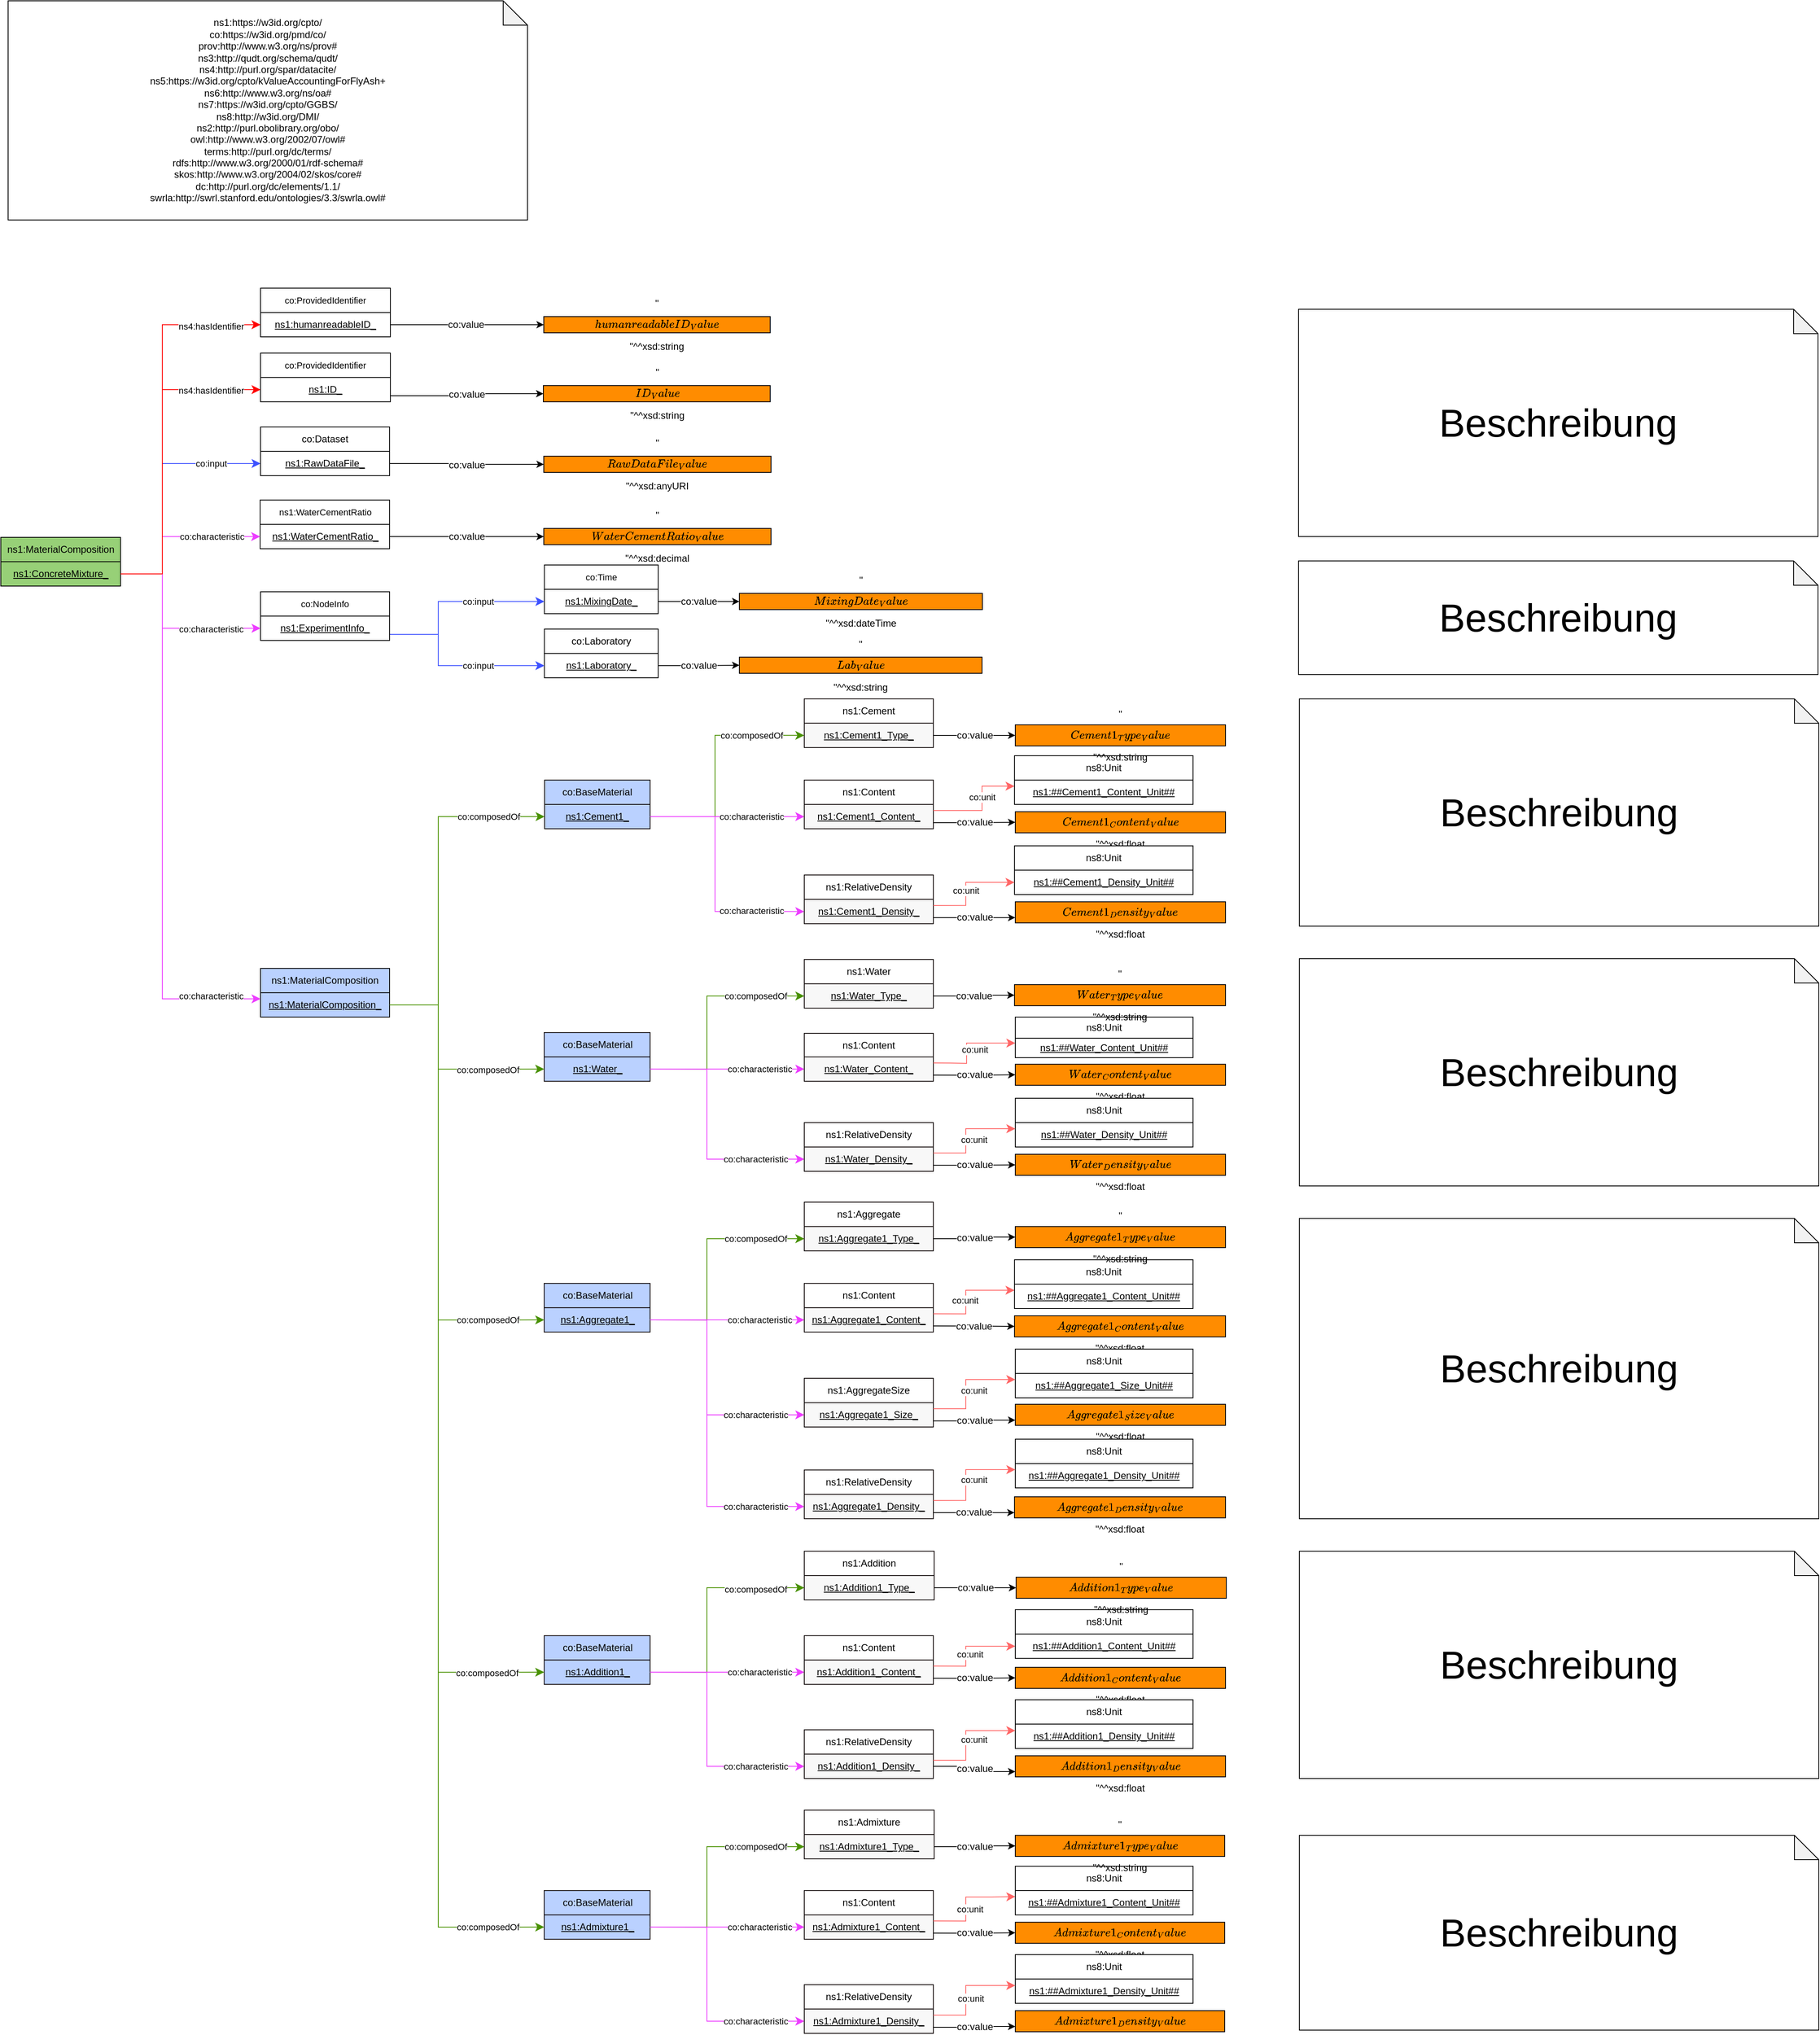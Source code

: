 <mxfile version="22.0.8" type="device">
  <diagram id="UXIPkQefFEDrWGH3IdC5" name="MiWoEx_neu">
    <mxGraphModel dx="5332" dy="3986" grid="1" gridSize="10" guides="1" tooltips="1" connect="1" arrows="1" fold="1" page="0" pageScale="1" pageWidth="827" pageHeight="1169" math="0" shadow="0">
      <root>
        <mxCell id="97505-SNcamct329gDO7-0" />
        <mxCell id="97505-SNcamct329gDO7-1" parent="97505-SNcamct329gDO7-0" />
        <object label="co:Time" Type="Class" IRI="https://w3id.org/pmd/co/Time" id="4S3OoNcXCZUGaDcpZlmq-0">
          <mxCell style="rounded=0;whiteSpace=wrap;html=1;snapToPoint=1;points=[[0.1,0],[0.2,0],[0.3,0],[0.4,0],[0.5,0],[0.6,0],[0.7,0],[0.8,0],[0.9,0],[0,0.1],[0,0.3],[0,0.5],[0,0.7],[0,0.9],[0.1,1],[0.2,1],[0.3,1],[0.4,1],[0.5,1],[0.6,1],[0.7,1],[0.8,1],[0.9,1],[1,0.1],[1,0.3],[1,0.5],[1,0.7],[1,0.9]];fontSize=11;fillColor=#FFFFFF;" parent="97505-SNcamct329gDO7-1" vertex="1">
            <mxGeometry x="-1289.25" y="-1405" width="140.25" height="30" as="geometry" />
          </mxCell>
        </object>
        <object label="&lt;u style=&quot;font-size: 12px&quot;&gt;ns1:&lt;/u&gt;&lt;span style=&quot;font-size: 12px&quot;&gt;&lt;u&gt;MixingDate_&lt;/u&gt;&lt;/span&gt;" Type="Individual" IRI="Null" id="4S3OoNcXCZUGaDcpZlmq-1">
          <mxCell style="rounded=0;whiteSpace=wrap;html=1;snapToPoint=1;fontSize=11;fillColor=#FFFFFF;" parent="97505-SNcamct329gDO7-1" vertex="1">
            <mxGeometry x="-1289.25" y="-1375" width="140.25" height="30" as="geometry" />
          </mxCell>
        </object>
        <object label="co:value" Type="DatatypeProperty" IRI="https://w3id.org/pmd/co/value" id="4S3OoNcXCZUGaDcpZlmq-2">
          <mxCell style="edgeStyle=orthogonalEdgeStyle;rounded=0;orthogonalLoop=1;jettySize=auto;html=1;fontSize=12;entryX=0;entryY=0.5;entryDx=0;entryDy=0;exitX=1;exitY=0.5;exitDx=0;exitDy=0;fillColor=#FFFFFF;" parent="97505-SNcamct329gDO7-1" source="4S3OoNcXCZUGaDcpZlmq-1" target="4S3OoNcXCZUGaDcpZlmq-3" edge="1">
            <mxGeometry x="-20.5" y="-1194" as="geometry">
              <mxPoint x="-1104.03" y="-1246" as="sourcePoint" />
              <mxPoint x="-601.03" y="-1758.5" as="targetPoint" />
            </mxGeometry>
          </mxCell>
        </object>
        <object label="&quot;$$MixingDate_Value$$&quot;^^xsd:dateTime" Type="DataValue" IRI_DT="http://www.w3.org/2001/XMLSchema#dateTime" id="4S3OoNcXCZUGaDcpZlmq-3">
          <mxCell style="rounded=0;whiteSpace=wrap;html=1;snapToPoint=1;shadow=0;glass=0;sketch=0;strokeColor=default;fontSize=12;fillColor=#FF8C00;" parent="97505-SNcamct329gDO7-1" vertex="1">
            <mxGeometry x="-1049" y="-1370" width="299.5" height="20" as="geometry" />
          </mxCell>
        </object>
        <object label="co:input" Type="ObjectProperty" IRI="https://w3id.org/pmd/co/input" id="4S3OoNcXCZUGaDcpZlmq-6">
          <mxCell style="endArrow=classic;html=1;endSize=8;arcSize=0;edgeStyle=orthogonalEdgeStyle;entryX=0;entryY=0.5;entryDx=0;entryDy=0;fillColor=#FFFFFF;strokeColor=#3D51FF;exitX=1;exitY=0.75;exitDx=0;exitDy=0;" parent="97505-SNcamct329gDO7-1" source="4S3OoNcXCZUGaDcpZlmq-93" target="4S3OoNcXCZUGaDcpZlmq-1" edge="1">
            <mxGeometry width="90" height="26" as="geometry">
              <mxPoint x="-1450" y="-1256" as="sourcePoint" />
              <mxPoint x="-438.5" y="-2709" as="targetPoint" />
              <Array as="points">
                <mxPoint x="-1420" y="-1319" />
                <mxPoint x="-1420" y="-1360" />
              </Array>
              <mxPoint x="14" y="-20" as="offset" />
            </mxGeometry>
          </mxCell>
        </object>
        <object label="ns1:MaterialComposition" Type="Class" IRI="https://w3id.org/cpto/MaterialComposition" id="4S3OoNcXCZUGaDcpZlmq-17">
          <mxCell style="rounded=0;whiteSpace=wrap;html=1;snapToPoint=1;points=[[0.1,0],[0.2,0],[0.3,0],[0.4,0],[0.5,0],[0.6,0],[0.7,0],[0.8,0],[0.9,0],[0,0.1],[0,0.3],[0,0.5],[0,0.7],[0,0.9],[0.1,1],[0.2,1],[0.3,1],[0.4,1],[0.5,1],[0.6,1],[0.7,1],[0.8,1],[0.9,1],[1,0.1],[1,0.3],[1,0.5],[1,0.7],[1,0.9]];fillColor=#97D077;" parent="97505-SNcamct329gDO7-1" vertex="1">
            <mxGeometry x="-1959" y="-1439" width="147.5" height="30" as="geometry" />
          </mxCell>
        </object>
        <object label="&lt;u&gt;ns1:ConcreteMixture_&lt;/u&gt;" Type="Individual" IRI="Null" id="4S3OoNcXCZUGaDcpZlmq-18">
          <mxCell style="rounded=0;whiteSpace=wrap;html=1;snapToPoint=1;fillColor=#97D077;" parent="97505-SNcamct329gDO7-1" vertex="1">
            <mxGeometry x="-1959" y="-1409" width="147.5" height="30" as="geometry" />
          </mxCell>
        </object>
        <object label="co:input" Type="ObjectProperty" IRI="https://w3id.org/pmd/co/input" id="4S3OoNcXCZUGaDcpZlmq-24">
          <mxCell style="endArrow=classic;html=1;endSize=8;arcSize=0;entryX=0;entryY=0.5;entryDx=0;entryDy=0;edgeStyle=orthogonalEdgeStyle;entryPerimeter=0;fillColor=#FFFFFF;strokeColor=#3D51FF;exitX=1;exitY=0.5;exitDx=0;exitDy=0;" parent="97505-SNcamct329gDO7-1" source="4S3OoNcXCZUGaDcpZlmq-18" target="4S3OoNcXCZUGaDcpZlmq-26" edge="1">
            <mxGeometry width="90" height="26" as="geometry">
              <mxPoint x="-1760" y="-1490" as="sourcePoint" />
              <mxPoint x="-1485.5" y="-952" as="targetPoint" />
              <mxPoint x="25" y="-68" as="offset" />
              <Array as="points">
                <mxPoint x="-1760" y="-1394" />
                <mxPoint x="-1760" y="-1530" />
              </Array>
            </mxGeometry>
          </mxCell>
        </object>
        <object label="co:Dataset" Type="Class" IRI="https://w3id.org/pmd/co/Dataset" id="4S3OoNcXCZUGaDcpZlmq-25">
          <mxCell style="rounded=0;whiteSpace=wrap;html=1;snapToPoint=1;points=[[0.1,0],[0.2,0],[0.3,0],[0.4,0],[0.5,0],[0.6,0],[0.7,0],[0.8,0],[0.9,0],[0,0.1],[0,0.3],[0,0.5],[0,0.7],[0,0.9],[0.1,1],[0.2,1],[0.3,1],[0.4,1],[0.5,1],[0.6,1],[0.7,1],[0.8,1],[0.9,1],[1,0.1],[1,0.3],[1,0.5],[1,0.7],[1,0.9]];fillColor=#FFFFFF;" parent="97505-SNcamct329gDO7-1" vertex="1">
            <mxGeometry x="-1639" y="-1575" width="159" height="30" as="geometry" />
          </mxCell>
        </object>
        <object label="&lt;u&gt;ns1:RawDataFile_&lt;/u&gt;" Type="Individual" IRI="Null" id="4S3OoNcXCZUGaDcpZlmq-26">
          <mxCell style="rounded=0;whiteSpace=wrap;html=1;snapToPoint=1;" parent="97505-SNcamct329gDO7-1" vertex="1">
            <mxGeometry x="-1639" y="-1545" width="159" height="30" as="geometry" />
          </mxCell>
        </object>
        <object label="ns1:MaterialComposition" Type="Class" IRI="https://w3id.org/cpto/MaterialComposition" id="4S3OoNcXCZUGaDcpZlmq-28">
          <mxCell style="rounded=0;whiteSpace=wrap;html=1;snapToPoint=1;points=[[0.1,0],[0.2,0],[0.3,0],[0.4,0],[0.5,0],[0.6,0],[0.7,0],[0.8,0],[0.9,0],[0,0.1],[0,0.3],[0,0.5],[0,0.7],[0,0.9],[0.1,1],[0.2,1],[0.3,1],[0.4,1],[0.5,1],[0.6,1],[0.7,1],[0.8,1],[0.9,1],[1,0.1],[1,0.3],[1,0.5],[1,0.7],[1,0.9]];fillColor=#BAD1FF;" parent="97505-SNcamct329gDO7-1" vertex="1">
            <mxGeometry x="-1639" y="-908" width="159" height="30" as="geometry" />
          </mxCell>
        </object>
        <object label="&lt;u&gt;ns1:MaterialComposition&lt;/u&gt;&lt;u&gt;_&lt;/u&gt;" Type="Individual" IRI="Null" id="4S3OoNcXCZUGaDcpZlmq-29">
          <mxCell style="rounded=0;whiteSpace=wrap;html=1;snapToPoint=1;fillColor=#BAD1FF;" parent="97505-SNcamct329gDO7-1" vertex="1">
            <mxGeometry x="-1639" y="-878" width="159" height="30" as="geometry" />
          </mxCell>
        </object>
        <object label="co:characteristic" Type="ObjectProperty" IRI="https://w3id.org/pmd/co/characteristic" id="4S3OoNcXCZUGaDcpZlmq-78">
          <mxCell style="endArrow=classic;html=1;endSize=8;arcSize=0;edgeStyle=orthogonalEdgeStyle;fillColor=#FFFFFF;strokeColor=#EC3DFF;entryX=0;entryY=0.25;entryDx=0;entryDy=0;exitX=1;exitY=0.5;exitDx=0;exitDy=0;" parent="97505-SNcamct329gDO7-1" source="4S3OoNcXCZUGaDcpZlmq-18" target="4S3OoNcXCZUGaDcpZlmq-29" edge="1">
            <mxGeometry width="90" height="26" as="geometry">
              <mxPoint x="-1920" y="-870" as="sourcePoint" />
              <mxPoint x="-1640" y="-870" as="targetPoint" />
              <mxPoint x="25" y="258" as="offset" />
              <Array as="points">
                <mxPoint x="-1760" y="-1394" />
                <mxPoint x="-1760" y="-870" />
              </Array>
            </mxGeometry>
          </mxCell>
        </object>
        <object label="co:Laboratory" Type="Class" IRI="https://w3id.org/pmd/co/Laboratory" id="4S3OoNcXCZUGaDcpZlmq-85">
          <mxCell style="rounded=0;whiteSpace=wrap;html=1;snapToPoint=1;points=[[0.1,0],[0.2,0],[0.3,0],[0.4,0],[0.5,0],[0.6,0],[0.7,0],[0.8,0],[0.9,0],[0,0.1],[0,0.3],[0,0.5],[0,0.7],[0,0.9],[0.1,1],[0.2,1],[0.3,1],[0.4,1],[0.5,1],[0.6,1],[0.7,1],[0.8,1],[0.9,1],[1,0.1],[1,0.3],[1,0.5],[1,0.7],[1,0.9]];fillColor=#FFFFFF;" parent="97505-SNcamct329gDO7-1" vertex="1">
            <mxGeometry x="-1289.25" y="-1326" width="140.25" height="30" as="geometry" />
          </mxCell>
        </object>
        <object label="&lt;u&gt;ns1:&lt;/u&gt;&lt;u&gt;Laboratory_&lt;/u&gt;" Type="Individual" IRI="Null" id="4S3OoNcXCZUGaDcpZlmq-86">
          <mxCell style="rounded=0;whiteSpace=wrap;html=1;snapToPoint=1;fillColor=#FFFFFF;" parent="97505-SNcamct329gDO7-1" vertex="1">
            <mxGeometry x="-1289.25" y="-1296" width="140.25" height="30" as="geometry" />
          </mxCell>
        </object>
        <object label="co:value" Type="DatatypeProperty" IRI="https://w3id.org/pmd/co/value" id="4S3OoNcXCZUGaDcpZlmq-87">
          <mxCell style="edgeStyle=orthogonalEdgeStyle;rounded=0;orthogonalLoop=1;jettySize=auto;html=1;fontSize=12;entryX=0;entryY=0.5;entryDx=0;entryDy=0;exitX=1;exitY=0.5;exitDx=0;exitDy=0;fillColor=#FFFFFF;" parent="97505-SNcamct329gDO7-1" source="4S3OoNcXCZUGaDcpZlmq-86" target="4S3OoNcXCZUGaDcpZlmq-88" edge="1">
            <mxGeometry x="-20.5" y="-1194" as="geometry">
              <mxPoint x="-1764.5" y="79" as="sourcePoint" />
              <mxPoint x="-4413.97" y="8693.26" as="targetPoint" />
            </mxGeometry>
          </mxCell>
        </object>
        <object label="&quot;$$Lab_Value$$&quot;^^xsd:string" Type="DataValue" IRI_DT="http://www.w3.org/2001/XMLSchema#string" id="4S3OoNcXCZUGaDcpZlmq-88">
          <mxCell style="rounded=0;whiteSpace=wrap;html=1;snapToPoint=1;shadow=0;glass=0;sketch=0;strokeColor=default;fontSize=12;fillColor=#FF8C00;" parent="97505-SNcamct329gDO7-1" vertex="1">
            <mxGeometry x="-1049" y="-1291.5" width="299" height="20" as="geometry" />
          </mxCell>
        </object>
        <object label="co:input" Type="ObjectProperty" IRI="https://w3id.org/pmd/co/input" id="4S3OoNcXCZUGaDcpZlmq-89">
          <mxCell style="endArrow=classic;html=1;endSize=8;arcSize=0;edgeStyle=orthogonalEdgeStyle;entryX=0;entryY=0.5;entryDx=0;entryDy=0;exitX=1;exitY=0.75;exitDx=0;exitDy=0;fillColor=#FFFFFF;strokeColor=#3D51FF;" parent="97505-SNcamct329gDO7-1" source="4S3OoNcXCZUGaDcpZlmq-93" target="4S3OoNcXCZUGaDcpZlmq-86" edge="1">
            <mxGeometry width="90" height="26" as="geometry">
              <mxPoint x="-319.5" y="-2034" as="sourcePoint" />
              <mxPoint x="-879.5" y="-714.0" as="targetPoint" />
              <mxPoint x="14" y="19" as="offset" />
              <Array as="points">
                <mxPoint x="-1420" y="-1319" />
                <mxPoint x="-1420" y="-1281" />
              </Array>
            </mxGeometry>
          </mxCell>
        </object>
        <object label="co:NodeInfo" Type="Class" IRI="https://w3id.org/pmd/co/NodeInfo" id="4S3OoNcXCZUGaDcpZlmq-92">
          <mxCell style="rounded=0;whiteSpace=wrap;html=1;snapToPoint=1;points=[[0.1,0],[0.2,0],[0.3,0],[0.4,0],[0.5,0],[0.6,0],[0.7,0],[0.8,0],[0.9,0],[0,0.1],[0,0.3],[0,0.5],[0,0.7],[0,0.9],[0.1,1],[0.2,1],[0.3,1],[0.4,1],[0.5,1],[0.6,1],[0.7,1],[0.8,1],[0.9,1],[1,0.1],[1,0.3],[1,0.5],[1,0.7],[1,0.9]];fontSize=11;fillColor=#FFFFFF;" parent="97505-SNcamct329gDO7-1" vertex="1">
            <mxGeometry x="-1639" y="-1372" width="159" height="30" as="geometry" />
          </mxCell>
        </object>
        <object label="&lt;u style=&quot;font-size: 12px&quot;&gt;ns1:&lt;/u&gt;&lt;u&gt;&lt;font style=&quot;font-size: 12px&quot;&gt;ExperimentInfo_&lt;/font&gt;&lt;/u&gt;" Type="Individual" IRI="Null" id="4S3OoNcXCZUGaDcpZlmq-93">
          <mxCell style="rounded=0;whiteSpace=wrap;html=1;snapToPoint=1;fontSize=11;fillColor=#FFFFFF;" parent="97505-SNcamct329gDO7-1" vertex="1">
            <mxGeometry x="-1639" y="-1342" width="159" height="30" as="geometry" />
          </mxCell>
        </object>
        <object label="co:characteristic" Type="ObjectProperty" IRI="https://w3id.org/pmd/co/characteristic" id="4S3OoNcXCZUGaDcpZlmq-94">
          <mxCell style="endArrow=classic;html=1;endSize=8;arcSize=0;edgeStyle=orthogonalEdgeStyle;entryX=0;entryY=0.5;entryDx=0;entryDy=0;fillColor=#FFFFFF;strokeColor=#EC3DFF;exitX=1;exitY=0.5;exitDx=0;exitDy=0;" parent="97505-SNcamct329gDO7-1" source="4S3OoNcXCZUGaDcpZlmq-18" target="4S3OoNcXCZUGaDcpZlmq-93" edge="1">
            <mxGeometry width="90" height="26" as="geometry">
              <mxPoint x="-1800" y="-1380" as="sourcePoint" />
              <mxPoint x="-1566.5" y="-832" as="targetPoint" />
              <mxPoint x="25" y="34" as="offset" />
              <Array as="points">
                <mxPoint x="-1760" y="-1394" />
                <mxPoint x="-1760" y="-1327" />
              </Array>
            </mxGeometry>
          </mxCell>
        </object>
        <object label="ns1:WaterCementRatio" Type="Class" IRI="https://w3id.org/cpto/WaterCementRatio" id="4S3OoNcXCZUGaDcpZlmq-144">
          <mxCell style="rounded=0;whiteSpace=wrap;html=1;snapToPoint=1;points=[[0.1,0],[0.2,0],[0.3,0],[0.4,0],[0.5,0],[0.6,0],[0.7,0],[0.8,0],[0.9,0],[0,0.1],[0,0.3],[0,0.5],[0,0.7],[0,0.9],[0.1,1],[0.2,1],[0.3,1],[0.4,1],[0.5,1],[0.6,1],[0.7,1],[0.8,1],[0.9,1],[1,0.1],[1,0.3],[1,0.5],[1,0.7],[1,0.9]];fontSize=11;fillColor=#FFFFFF;" parent="97505-SNcamct329gDO7-1" vertex="1">
            <mxGeometry x="-1639.5" y="-1485" width="159.5" height="30" as="geometry" />
          </mxCell>
        </object>
        <object label="&lt;u style=&quot;font-size: 12px&quot;&gt;ns1:&lt;/u&gt;&lt;u&gt;&lt;font style=&quot;font-size: 12px&quot;&gt;WaterCementRatio_&lt;/font&gt;&lt;/u&gt;" Type="Individual" IRI="Null" id="4S3OoNcXCZUGaDcpZlmq-145">
          <mxCell style="rounded=0;whiteSpace=wrap;html=1;snapToPoint=1;fontSize=11;fillColor=#FFFFFF;" parent="97505-SNcamct329gDO7-1" vertex="1">
            <mxGeometry x="-1639.5" y="-1455" width="159.5" height="30" as="geometry" />
          </mxCell>
        </object>
        <object label="co:characteristic" Type="ObjectProperty" IRI="https://w3id.org/pmd/co/characteristic" id="4S3OoNcXCZUGaDcpZlmq-146">
          <mxCell style="endArrow=classic;html=1;endSize=8;arcSize=0;entryX=0;entryY=0.5;entryDx=0;entryDy=0;edgeStyle=orthogonalEdgeStyle;fillColor=#FFFFFF;strokeColor=#EC3DFF;exitX=1;exitY=0.5;exitDx=0;exitDy=0;" parent="97505-SNcamct329gDO7-1" source="4S3OoNcXCZUGaDcpZlmq-18" target="4S3OoNcXCZUGaDcpZlmq-145" edge="1">
            <mxGeometry width="90" height="26" as="geometry">
              <mxPoint x="-1720" y="-1300" as="sourcePoint" />
              <mxPoint x="-1745.5" y="-1224.47" as="targetPoint" />
              <mxPoint x="26" y="-23" as="offset" />
              <Array as="points">
                <mxPoint x="-1760" y="-1394" />
                <mxPoint x="-1760" y="-1440" />
              </Array>
            </mxGeometry>
          </mxCell>
        </object>
        <object label="co:value" Type="DatatypeProperty" IRI="https://w3id.org/pmd/co/value" id="4S3OoNcXCZUGaDcpZlmq-147">
          <mxCell style="edgeStyle=orthogonalEdgeStyle;rounded=0;orthogonalLoop=1;jettySize=auto;html=1;exitX=1;exitY=0.5;exitDx=0;exitDy=0;fontSize=12;entryX=0;entryY=0.5;entryDx=0;entryDy=0;fillColor=#FFFFFF;" parent="97505-SNcamct329gDO7-1" source="4S3OoNcXCZUGaDcpZlmq-145" target="4S3OoNcXCZUGaDcpZlmq-148" edge="1">
            <mxGeometry x="-20.5" y="-1194" as="geometry">
              <mxPoint x="-461.5" y="-1982" as="sourcePoint" />
              <mxPoint x="-1030.5" y="-1754" as="targetPoint" />
            </mxGeometry>
          </mxCell>
        </object>
        <object label="&quot;$$WaterCementRatio_Value$$&quot;^^xsd:decimal" Type="DataValue" IRI_DT="http://www.w3.org/2001/XMLSchema#decimal" id="4S3OoNcXCZUGaDcpZlmq-148">
          <mxCell style="rounded=0;whiteSpace=wrap;html=1;snapToPoint=1;shadow=0;glass=0;sketch=0;strokeColor=default;fontSize=12;fillColor=#FF8C00;" parent="97505-SNcamct329gDO7-1" vertex="1">
            <mxGeometry x="-1290" y="-1450" width="280" height="20" as="geometry" />
          </mxCell>
        </object>
        <object label="co:ProvidedIdentifier" Type="Class" IRI="https://w3id.org/pmd/co/ProvidedIdentifier" id="YiSI-3_hxDZqlvMmnj0z-44">
          <mxCell style="rounded=0;whiteSpace=wrap;html=1;snapToPoint=1;points=[[0.1,0],[0.2,0],[0.3,0],[0.4,0],[0.5,0],[0.6,0],[0.7,0],[0.8,0],[0.9,0],[0,0.1],[0,0.3],[0,0.5],[0,0.7],[0,0.9],[0.1,1],[0.2,1],[0.3,1],[0.4,1],[0.5,1],[0.6,1],[0.7,1],[0.8,1],[0.9,1],[1,0.1],[1,0.3],[1,0.5],[1,0.7],[1,0.9]];fontSize=11;fillColor=#FFFFFF;" parent="97505-SNcamct329gDO7-1" vertex="1">
            <mxGeometry x="-1639" y="-1666" width="160" height="30" as="geometry" />
          </mxCell>
        </object>
        <object label="&lt;u style=&quot;font-size: 12px&quot;&gt;ns1:&lt;/u&gt;&lt;u&gt;&lt;font style=&quot;font-size: 12px&quot;&gt;ID_&lt;/font&gt;&lt;/u&gt;" Type="Individual" IRI="Null" id="YiSI-3_hxDZqlvMmnj0z-45">
          <mxCell style="rounded=0;whiteSpace=wrap;html=1;snapToPoint=1;fontSize=11;" parent="97505-SNcamct329gDO7-1" vertex="1">
            <mxGeometry x="-1639" y="-1636" width="160" height="30" as="geometry" />
          </mxCell>
        </object>
        <object label="ns4:hasIdentifier" Type="ObjectProperty" IRI="http://purl.org/spar/datacite/hasIdentifier" id="YiSI-3_hxDZqlvMmnj0z-46">
          <mxCell style="endArrow=classic;html=1;endSize=8;arcSize=0;edgeStyle=orthogonalEdgeStyle;fillColor=#FFFFFF;strokeColor=#FF0000;entryX=0;entryY=0.5;entryDx=0;entryDy=0;exitX=1;exitY=0.5;exitDx=0;exitDy=0;" parent="97505-SNcamct329gDO7-1" source="4S3OoNcXCZUGaDcpZlmq-18" target="YiSI-3_hxDZqlvMmnj0z-45" edge="1">
            <mxGeometry width="90" height="26" as="geometry">
              <mxPoint x="-1769" y="-1724" as="sourcePoint" />
              <mxPoint x="-1779" y="-1513" as="targetPoint" />
              <mxPoint x="25" y="-113" as="offset" />
              <Array as="points">
                <mxPoint x="-1760" y="-1394" />
                <mxPoint x="-1760" y="-1621" />
              </Array>
            </mxGeometry>
          </mxCell>
        </object>
        <object label="&quot;$$ID_Value$$&quot;^^xsd:string" Type="DataValue" IRI_DT="http://www.w3.org/2001/XMLSchema#string" id="YiSI-3_hxDZqlvMmnj0z-47">
          <mxCell style="rounded=0;whiteSpace=wrap;html=1;snapToPoint=1;shadow=0;glass=0;sketch=0;strokeColor=default;fontSize=12;fillColor=#FF8C00;" parent="97505-SNcamct329gDO7-1" vertex="1">
            <mxGeometry x="-1290.5" y="-1626" width="279.5" height="20" as="geometry" />
          </mxCell>
        </object>
        <object label="co:value" Type="DatatypeProperty" IRI="https://w3id.org/pmd/co/value" id="YiSI-3_hxDZqlvMmnj0z-48">
          <mxCell style="edgeStyle=orthogonalEdgeStyle;rounded=0;orthogonalLoop=1;jettySize=auto;html=1;fontSize=12;exitX=1;exitY=0.75;exitDx=0;exitDy=0;fillColor=#FFFFFF;entryX=0;entryY=0.5;entryDx=0;entryDy=0;" parent="97505-SNcamct329gDO7-1" source="YiSI-3_hxDZqlvMmnj0z-45" target="YiSI-3_hxDZqlvMmnj0z-47" edge="1">
            <mxGeometry as="geometry">
              <mxPoint x="-1451.5" y="-1616.34" as="sourcePoint" />
              <mxPoint x="-1361.5" y="-1616" as="targetPoint" />
            </mxGeometry>
          </mxCell>
        </object>
        <object label="&quot;$$RawDataFile_Value$$&quot;^^xsd:anyURI" Type="DataValue" IRI_DT="http://www.w3.org/2001/XMLSchema#anyURI" id="KAcNWF4rV9uF_w8Jalqu-5">
          <mxCell style="rounded=0;whiteSpace=wrap;html=1;snapToPoint=1;shadow=0;glass=0;sketch=0;strokeColor=default;fontSize=12;fillColor=#FF8C00;" parent="97505-SNcamct329gDO7-1" vertex="1">
            <mxGeometry x="-1290" y="-1539" width="280" height="20" as="geometry" />
          </mxCell>
        </object>
        <object label="co:value" Type="DatatypeProperty" IRI="https://w3id.org/pmd/co/value" id="KAcNWF4rV9uF_w8Jalqu-6">
          <mxCell style="edgeStyle=orthogonalEdgeStyle;rounded=0;orthogonalLoop=1;jettySize=auto;html=1;fontSize=12;entryX=0;entryY=0.5;entryDx=0;entryDy=0;exitX=1;exitY=0.5;exitDx=0;exitDy=0;fillColor=#FFFFFF;" parent="97505-SNcamct329gDO7-1" source="4S3OoNcXCZUGaDcpZlmq-26" target="KAcNWF4rV9uF_w8Jalqu-5" edge="1">
            <mxGeometry as="geometry">
              <mxPoint x="-1462.53" y="-1541" as="sourcePoint" />
              <mxPoint x="-781.59" y="-1336" as="targetPoint" />
              <mxPoint y="1" as="offset" />
            </mxGeometry>
          </mxCell>
        </object>
        <object label="co:ProvidedIdentifier" Type="Class" IRI="https://w3id.org/pmd/co/ProvidedIdentifier" id="DDXoSaGLTSzlOwV82whQ-0">
          <mxCell style="rounded=0;whiteSpace=wrap;html=1;snapToPoint=1;points=[[0.1,0],[0.2,0],[0.3,0],[0.4,0],[0.5,0],[0.6,0],[0.7,0],[0.8,0],[0.9,0],[0,0.1],[0,0.3],[0,0.5],[0,0.7],[0,0.9],[0.1,1],[0.2,1],[0.3,1],[0.4,1],[0.5,1],[0.6,1],[0.7,1],[0.8,1],[0.9,1],[1,0.1],[1,0.3],[1,0.5],[1,0.7],[1,0.9]];fontSize=11;fillColor=#FFFFFF;" parent="97505-SNcamct329gDO7-1" vertex="1">
            <mxGeometry x="-1639" y="-1746" width="160" height="30" as="geometry" />
          </mxCell>
        </object>
        <object label="&lt;u style=&quot;font-size: 12px&quot;&gt;ns1:humanreadable&lt;/u&gt;&lt;u&gt;&lt;font style=&quot;font-size: 12px&quot;&gt;ID_&lt;/font&gt;&lt;/u&gt;" Type="Individual" IRI="Null" id="DDXoSaGLTSzlOwV82whQ-1">
          <mxCell style="rounded=0;whiteSpace=wrap;html=1;snapToPoint=1;fontSize=11;" parent="97505-SNcamct329gDO7-1" vertex="1">
            <mxGeometry x="-1639" y="-1716" width="160" height="30" as="geometry" />
          </mxCell>
        </object>
        <object label="ns4:hasIdentifier" Type="ObjectProperty" IRI="http://purl.org/spar/datacite/hasIdentifier" id="DDXoSaGLTSzlOwV82whQ-2">
          <mxCell style="endArrow=classic;html=1;endSize=8;arcSize=0;edgeStyle=orthogonalEdgeStyle;fillColor=#FFFFFF;strokeColor=#FF0000;entryX=0;entryY=0.5;entryDx=0;entryDy=0;exitX=1;exitY=0.5;exitDx=0;exitDy=0;" parent="97505-SNcamct329gDO7-1" source="4S3OoNcXCZUGaDcpZlmq-18" target="DDXoSaGLTSzlOwV82whQ-1" edge="1">
            <mxGeometry width="90" height="26" as="geometry">
              <mxPoint x="-1790" y="-1580" as="sourcePoint" />
              <mxPoint x="-1649" y="-1804.34" as="targetPoint" />
              <mxPoint x="25" y="-152" as="offset" />
              <Array as="points">
                <mxPoint x="-1760" y="-1394" />
                <mxPoint x="-1760" y="-1701" />
              </Array>
            </mxGeometry>
          </mxCell>
        </object>
        <object label="&quot;$$humanreadableID_Value$$&quot;^^xsd:string" Type="DataValue" IRI_DT="http://www.w3.org/2001/XMLSchema#string" id="DDXoSaGLTSzlOwV82whQ-3">
          <mxCell style="rounded=0;whiteSpace=wrap;html=1;snapToPoint=1;shadow=0;glass=0;sketch=0;strokeColor=default;fontSize=12;fillColor=#FF8C00;" parent="97505-SNcamct329gDO7-1" vertex="1">
            <mxGeometry x="-1290" y="-1711" width="279" height="20" as="geometry" />
          </mxCell>
        </object>
        <object label="co:value" Type="DatatypeProperty" IRI="https://w3id.org/pmd/co/value" id="DDXoSaGLTSzlOwV82whQ-4">
          <mxCell style="edgeStyle=orthogonalEdgeStyle;rounded=0;orthogonalLoop=1;jettySize=auto;html=1;fontSize=12;fillColor=#FFFFFF;entryX=0;entryY=0.5;entryDx=0;entryDy=0;exitX=1;exitY=0.5;exitDx=0;exitDy=0;" parent="97505-SNcamct329gDO7-1" source="DDXoSaGLTSzlOwV82whQ-1" target="DDXoSaGLTSzlOwV82whQ-3" edge="1">
            <mxGeometry as="geometry">
              <mxPoint x="-1459" y="-1696" as="sourcePoint" />
              <mxPoint x="-1314" y="-1696" as="targetPoint" />
              <mxPoint x="-2" as="offset" />
            </mxGeometry>
          </mxCell>
        </object>
        <object label="ns1:https://w3id.org/cpto/&lt;br&gt;co:https://w3id.org/pmd/co/&lt;br&gt;prov:http://www.w3.org/ns/prov#&lt;br&gt;ns3:http://qudt.org/schema/qudt/&lt;br&gt;ns4:http://purl.org/spar/datacite/&lt;br&gt;ns5:https://w3id.org/cpto/kValueAccountingForFlyAsh+&lt;br&gt;ns6:http://www.w3.org/ns/oa#&lt;br&gt;ns7:https://w3id.org/cpto/GGBS/&lt;br&gt;ns8:http://w3id.org/DMI/&lt;br&gt;ns2:http://purl.obolibrary.org/obo/&lt;br&gt;owl:http://www.w3.org/2002/07/owl#&lt;br&gt;terms:http://purl.org/dc/terms/&lt;br&gt;rdfs:http://www.w3.org/2000/01/rdf-schema#&lt;br&gt;skos:http://www.w3.org/2004/02/skos/core#&lt;br&gt;dc:http://purl.org/dc/elements/1.1/&lt;br&gt;swrla:http://swrl.stanford.edu/ontologies/3.3/swrla.owl#" Type="Namespace" id="f1eq6-F0vzFCOijgBrFX-0">
          <mxCell style="shape=note;whiteSpace=wrap;html=1;backgroundOutline=1;darkOpacity=0.05;" parent="97505-SNcamct329gDO7-1" vertex="1">
            <mxGeometry x="-1950" y="-2100" width="640" height="270" as="geometry" />
          </mxCell>
        </object>
        <object label="co:BaseMaterial" Type="Class" IRI="https://w3id.org/pmd/co/BaseMaterial" id="f1eq6-F0vzFCOijgBrFX-1">
          <mxCell style="rounded=0;whiteSpace=wrap;html=1;snapToPoint=1;points=[[0.1,0],[0.2,0],[0.3,0],[0.4,0],[0.5,0],[0.6,0],[0.7,0],[0.8,0],[0.9,0],[0,0.1],[0,0.3],[0,0.5],[0,0.7],[0,0.9],[0.1,1],[0.2,1],[0.3,1],[0.4,1],[0.5,1],[0.6,1],[0.7,1],[0.8,1],[0.9,1],[1,0.1],[1,0.3],[1,0.5],[1,0.7],[1,0.9]];strokeColor=#0F0707;fillColor=#BAD1FF;" parent="97505-SNcamct329gDO7-1" vertex="1">
            <mxGeometry x="-1289" y="-1140" width="130" height="30" as="geometry" />
          </mxCell>
        </object>
        <object label="&lt;u&gt;ns1:Cement1_&lt;/u&gt;" Type="Individual" IRI="Null" id="f1eq6-F0vzFCOijgBrFX-2">
          <mxCell style="rounded=0;whiteSpace=wrap;html=1;snapToPoint=1;strokeColor=#0F0707;fillColor=#BAD1FF;" parent="97505-SNcamct329gDO7-1" vertex="1">
            <mxGeometry x="-1289" y="-1110" width="130" height="30" as="geometry" />
          </mxCell>
        </object>
        <object label="co:composedOf" Type="ObjectProperty" IRI="https://w3id.org/pmd/co/composedOf" id="f1eq6-F0vzFCOijgBrFX-3">
          <mxCell style="endArrow=classic;html=1;exitX=1;exitY=0.5;exitDx=0;exitDy=0;entryX=0;entryY=0.5;entryDx=0;entryDy=0;endSize=8;arcSize=0;edgeStyle=orthogonalEdgeStyle;strokeColor=#499100;" parent="97505-SNcamct329gDO7-1" source="4S3OoNcXCZUGaDcpZlmq-29" target="f1eq6-F0vzFCOijgBrFX-2" edge="1">
            <mxGeometry width="90" height="26" as="geometry">
              <mxPoint x="-1377.495" y="-950.0" as="sourcePoint" />
              <mxPoint x="-1253.495" y="-950.0" as="targetPoint" />
              <mxPoint x="26" y="-116" as="offset" />
              <Array as="points">
                <mxPoint x="-1420" y="-863" />
                <mxPoint x="-1420" y="-1095" />
              </Array>
            </mxGeometry>
          </mxCell>
        </object>
        <object label="co:composedOf" Type="ObjectProperty" IRI="https://w3id.org/pmd/co/composedOf" id="f1eq6-F0vzFCOijgBrFX-16">
          <mxCell style="endArrow=classic;html=1;exitX=1;exitY=0.5;exitDx=0;exitDy=0;entryX=0;entryY=0.5;entryDx=0;entryDy=0;endSize=8;arcSize=0;edgeStyle=orthogonalEdgeStyle;strokeColor=#499100;" parent="97505-SNcamct329gDO7-1" source="f1eq6-F0vzFCOijgBrFX-2" target="f1eq6-F0vzFCOijgBrFX-18" edge="1">
            <mxGeometry width="90" height="26" as="geometry">
              <mxPoint x="-1109.004" y="-1118.002" as="sourcePoint" />
              <mxPoint x="-985.004" y="-1118.002" as="targetPoint" />
              <Array as="points">
                <mxPoint x="-1079" y="-1095" />
                <mxPoint x="-1079" y="-1195" />
              </Array>
              <mxPoint x="30" y="-50" as="offset" />
            </mxGeometry>
          </mxCell>
        </object>
        <object label="ns1:Cement" Type="Class" IRI="https://w3id.org/cpto/Cement" id="f1eq6-F0vzFCOijgBrFX-17">
          <mxCell style="rounded=0;whiteSpace=wrap;html=1;snapToPoint=1;points=[[0.1,0],[0.2,0],[0.3,0],[0.4,0],[0.5,0],[0.6,0],[0.7,0],[0.8,0],[0.9,0],[0,0.1],[0,0.3],[0,0.5],[0,0.7],[0,0.9],[0.1,1],[0.2,1],[0.3,1],[0.4,1],[0.5,1],[0.6,1],[0.7,1],[0.8,1],[0.9,1],[1,0.1],[1,0.3],[1,0.5],[1,0.7],[1,0.9]];strokeColor=#0F0707;fillColor=#FFFFFF;" parent="97505-SNcamct329gDO7-1" vertex="1">
            <mxGeometry x="-969" y="-1240.06" width="159" height="30" as="geometry" />
          </mxCell>
        </object>
        <object label="&lt;u&gt;ns1:Cement1_Type_&lt;/u&gt;" Type="Individual" IRI="Null" id="f1eq6-F0vzFCOijgBrFX-18">
          <mxCell style="rounded=0;whiteSpace=wrap;html=1;snapToPoint=1;strokeColor=#0F0707;fillColor=#F8F8F8;" parent="97505-SNcamct329gDO7-1" vertex="1">
            <mxGeometry x="-969" y="-1210.06" width="159" height="30" as="geometry" />
          </mxCell>
        </object>
        <object label="co:characteristic" Type="ObjectProperty" IRI="https://w3id.org/pmd/co/characteristic" id="f1eq6-F0vzFCOijgBrFX-19">
          <mxCell style="endArrow=classic;html=1;exitX=1;exitY=0.5;exitDx=0;exitDy=0;endSize=8;arcSize=0;entryX=0;entryY=0.5;entryDx=0;entryDy=0;strokeColor=#EC3DFF;" parent="97505-SNcamct329gDO7-1" source="f1eq6-F0vzFCOijgBrFX-2" target="f1eq6-F0vzFCOijgBrFX-21" edge="1">
            <mxGeometry width="90" height="26" as="geometry">
              <mxPoint x="-1098.998" y="-1070.004" as="sourcePoint" />
              <mxPoint x="-1019" y="-1080" as="targetPoint" />
              <mxPoint x="30" as="offset" />
            </mxGeometry>
          </mxCell>
        </object>
        <object label="ns1:Content" Type="Class" IRI="https://w3id.org/cpto/Content" id="f1eq6-F0vzFCOijgBrFX-20">
          <mxCell style="rounded=0;whiteSpace=wrap;html=1;snapToPoint=1;points=[[0.1,0],[0.2,0],[0.3,0],[0.4,0],[0.5,0],[0.6,0],[0.7,0],[0.8,0],[0.9,0],[0,0.1],[0,0.3],[0,0.5],[0,0.7],[0,0.9],[0.1,1],[0.2,1],[0.3,1],[0.4,1],[0.5,1],[0.6,1],[0.7,1],[0.8,1],[0.9,1],[1,0.1],[1,0.3],[1,0.5],[1,0.7],[1,0.9]];strokeColor=#0F0707;fillColor=#FFFFFF;" parent="97505-SNcamct329gDO7-1" vertex="1">
            <mxGeometry x="-969" y="-1140" width="159" height="30" as="geometry" />
          </mxCell>
        </object>
        <object label="&lt;u&gt;ns1:Cement1_Content_&lt;/u&gt;" Type="Individual" IRI="Null" id="f1eq6-F0vzFCOijgBrFX-21">
          <mxCell style="rounded=0;whiteSpace=wrap;html=1;snapToPoint=1;strokeColor=#0F0707;fillColor=#F8F8F8;" parent="97505-SNcamct329gDO7-1" vertex="1">
            <mxGeometry x="-969" y="-1110" width="159" height="30" as="geometry" />
          </mxCell>
        </object>
        <object label="co:characteristic" Type="ObjectProperty" IRI="https://w3id.org/pmd/co/characteristic" id="f1eq6-F0vzFCOijgBrFX-22">
          <mxCell style="endArrow=classic;html=1;exitX=1;exitY=0.5;exitDx=0;exitDy=0;endSize=8;arcSize=0;entryX=0;entryY=0.5;entryDx=0;entryDy=0;edgeStyle=orthogonalEdgeStyle;strokeColor=#EC3DFF;" parent="97505-SNcamct329gDO7-1" source="f1eq6-F0vzFCOijgBrFX-2" target="f1eq6-F0vzFCOijgBrFX-24" edge="1">
            <mxGeometry width="90" height="26" as="geometry">
              <mxPoint x="-1194.251" y="-1053.998" as="sourcePoint" />
              <mxPoint x="-1038" y="-1000" as="targetPoint" />
              <mxPoint x="30" y="58" as="offset" />
              <Array as="points">
                <mxPoint x="-1079" y="-1095" />
                <mxPoint x="-1079" y="-978" />
              </Array>
            </mxGeometry>
          </mxCell>
        </object>
        <object label="ns1:RelativeDensity" Type="Class" IRI="https://w3id.org/cpto/RelativeDensity" id="f1eq6-F0vzFCOijgBrFX-23">
          <mxCell style="rounded=0;whiteSpace=wrap;html=1;snapToPoint=1;points=[[0.1,0],[0.2,0],[0.3,0],[0.4,0],[0.5,0],[0.6,0],[0.7,0],[0.8,0],[0.9,0],[0,0.1],[0,0.3],[0,0.5],[0,0.7],[0,0.9],[0.1,1],[0.2,1],[0.3,1],[0.4,1],[0.5,1],[0.6,1],[0.7,1],[0.8,1],[0.9,1],[1,0.1],[1,0.3],[1,0.5],[1,0.7],[1,0.9]];strokeColor=#0F0707;fillColor=#FFFFFF;" parent="97505-SNcamct329gDO7-1" vertex="1">
            <mxGeometry x="-969" y="-1023.06" width="159" height="30" as="geometry" />
          </mxCell>
        </object>
        <object label="&lt;u&gt;ns1:Cement1_Density_&lt;/u&gt;" Type="Individual" IRI="Null" id="f1eq6-F0vzFCOijgBrFX-24">
          <mxCell style="rounded=0;whiteSpace=wrap;html=1;snapToPoint=1;strokeColor=#0F0707;fillColor=#F8F8F8;" parent="97505-SNcamct329gDO7-1" vertex="1">
            <mxGeometry x="-969" y="-993.06" width="159" height="30" as="geometry" />
          </mxCell>
        </object>
        <object label="co:unit" Type="ObjectProperty" IRI="https://w3id.org/pmd/co/unit" id="4debdBr3dE2mrL2Lvimg-1">
          <mxCell style="endArrow=classic;html=1;exitX=1;exitY=0.25;exitDx=0;exitDy=0;entryX=0;entryY=0.25;entryDx=0;entryDy=0;endSize=8;arcSize=0;edgeStyle=orthogonalEdgeStyle;strokeColor=#FF6666;" parent="97505-SNcamct329gDO7-1" source="f1eq6-F0vzFCOijgBrFX-21" target="4debdBr3dE2mrL2Lvimg-5" edge="1">
            <mxGeometry width="90" height="26" as="geometry">
              <mxPoint x="-848.995" y="-1069.999" as="sourcePoint" />
              <mxPoint x="-772.995" y="-1069.999" as="targetPoint" />
              <Array as="points">
                <mxPoint x="-750" y="-1102" />
                <mxPoint x="-750" y="-1132" />
              </Array>
              <mxPoint x="10" y="-2" as="offset" />
            </mxGeometry>
          </mxCell>
        </object>
        <object label="&quot;$$Cement1_Content_Value$$&quot;^^xsd:float" Type="DataValue" IRI_DT="http://www.w3.org/2001/XMLSchema#float" id="4debdBr3dE2mrL2Lvimg-2">
          <mxCell style="rounded=0;whiteSpace=wrap;html=1;fillColor=#FF8C00;" parent="97505-SNcamct329gDO7-1" vertex="1">
            <mxGeometry x="-709" y="-1101" width="259" height="26" as="geometry" />
          </mxCell>
        </object>
        <object label="&quot;$$Cement1_Density_Value$$&quot;^^xsd:float" Type="DataValue" IRI_DT="http://www.w3.org/2001/XMLSchema#float" id="4debdBr3dE2mrL2Lvimg-3">
          <mxCell style="rounded=0;whiteSpace=wrap;html=1;fillColor=#FF8C00;" parent="97505-SNcamct329gDO7-1" vertex="1">
            <mxGeometry x="-709" y="-990.06" width="259" height="26" as="geometry" />
          </mxCell>
        </object>
        <object label="ns8:Unit" Type="Class" IRI="http://qudt.org/schema/qudt/Unit" id="4debdBr3dE2mrL2Lvimg-4">
          <mxCell style="rounded=0;whiteSpace=wrap;html=1;snapToPoint=1;points=[[0.1,0],[0.2,0],[0.3,0],[0.4,0],[0.5,0],[0.6,0],[0.7,0],[0.8,0],[0.9,0],[0,0.1],[0,0.3],[0,0.5],[0,0.7],[0,0.9],[0.1,1],[0.2,1],[0.3,1],[0.4,1],[0.5,1],[0.6,1],[0.7,1],[0.8,1],[0.9,1],[1,0.1],[1,0.3],[1,0.5],[1,0.7],[1,0.9]];fillColor=#FFFFFF;" parent="97505-SNcamct329gDO7-1" vertex="1">
            <mxGeometry x="-710" y="-1170" width="220" height="30" as="geometry" />
          </mxCell>
        </object>
        <object label="&lt;u&gt;ns1:##Cement1_Content_Unit##&lt;/u&gt;" Type="Individual" IRI="Null" id="4debdBr3dE2mrL2Lvimg-5">
          <mxCell style="rounded=0;whiteSpace=wrap;html=1;snapToPoint=1;" parent="97505-SNcamct329gDO7-1" vertex="1">
            <mxGeometry x="-710" y="-1140" width="220" height="30" as="geometry" />
          </mxCell>
        </object>
        <object label="ns8:Unit" Type="Class" IRI="http://qudt.org/schema/qudt/Unit" id="4debdBr3dE2mrL2Lvimg-6">
          <mxCell style="rounded=0;whiteSpace=wrap;html=1;snapToPoint=1;points=[[0.1,0],[0.2,0],[0.3,0],[0.4,0],[0.5,0],[0.6,0],[0.7,0],[0.8,0],[0.9,0],[0,0.1],[0,0.3],[0,0.5],[0,0.7],[0,0.9],[0.1,1],[0.2,1],[0.3,1],[0.4,1],[0.5,1],[0.6,1],[0.7,1],[0.8,1],[0.9,1],[1,0.1],[1,0.3],[1,0.5],[1,0.7],[1,0.9]];fillColor=#FFFFFF;" parent="97505-SNcamct329gDO7-1" vertex="1">
            <mxGeometry x="-710" y="-1059" width="220" height="30" as="geometry" />
          </mxCell>
        </object>
        <object label="&lt;u&gt;ns1:##Cement1_Density_Unit##&lt;/u&gt;" Type="Individual" IRI="Null" id="4debdBr3dE2mrL2Lvimg-7">
          <mxCell style="rounded=0;whiteSpace=wrap;html=1;snapToPoint=1;" parent="97505-SNcamct329gDO7-1" vertex="1">
            <mxGeometry x="-710" y="-1029" width="220" height="30" as="geometry" />
          </mxCell>
        </object>
        <object label="co:unit" Type="ObjectProperty" IRI="https://w3id.org/pmd/co/unit" id="4debdBr3dE2mrL2Lvimg-8">
          <mxCell style="endArrow=classic;html=1;exitX=1;exitY=0.25;exitDx=0;exitDy=0;entryX=0;entryY=0.5;entryDx=0;entryDy=0;endSize=8;arcSize=0;edgeStyle=orthogonalEdgeStyle;strokeColor=#FF6666;" parent="97505-SNcamct329gDO7-1" source="f1eq6-F0vzFCOijgBrFX-24" target="4debdBr3dE2mrL2Lvimg-7" edge="1">
            <mxGeometry width="90" height="26" as="geometry">
              <mxPoint x="-818.98" y="-904" as="sourcePoint" />
              <mxPoint x="-436.48" y="-919" as="targetPoint" />
              <Array as="points">
                <mxPoint x="-770" y="-986" />
                <mxPoint x="-770" y="-1014" />
              </Array>
              <mxPoint x="-10" y="-4" as="offset" />
            </mxGeometry>
          </mxCell>
        </object>
        <object label="co:value" Type="DatatypeProperty" IRI="https://w3id.org/pmd/co/value" id="4debdBr3dE2mrL2Lvimg-9">
          <mxCell style="edgeStyle=orthogonalEdgeStyle;rounded=0;orthogonalLoop=1;jettySize=auto;html=1;fontSize=12;entryX=0;entryY=0.75;entryDx=0;entryDy=0;exitX=1;exitY=0.75;exitDx=0;exitDy=0;" parent="97505-SNcamct329gDO7-1" source="f1eq6-F0vzFCOijgBrFX-24" target="4debdBr3dE2mrL2Lvimg-3" edge="1">
            <mxGeometry x="-294.792" y="-898.711" as="geometry">
              <mxPoint x="-800" y="-974" as="sourcePoint" />
              <mxPoint x="-99.792" y="-1134.711" as="targetPoint" />
            </mxGeometry>
          </mxCell>
        </object>
        <object label="co:value" Type="DatatypeProperty" IRI="https://w3id.org/pmd/co/value" id="4debdBr3dE2mrL2Lvimg-10">
          <mxCell style="edgeStyle=orthogonalEdgeStyle;rounded=0;orthogonalLoop=1;jettySize=auto;html=1;exitX=1;exitY=0.75;exitDx=0;exitDy=0;fontSize=12;entryX=0;entryY=0.5;entryDx=0;entryDy=0;" parent="97505-SNcamct329gDO7-1" source="f1eq6-F0vzFCOijgBrFX-21" target="4debdBr3dE2mrL2Lvimg-2" edge="1">
            <mxGeometry x="-294.792" y="-898.711" as="geometry">
              <mxPoint x="-263.792" y="-1158.711" as="sourcePoint" />
              <mxPoint x="-179.792" y="-1158.711" as="targetPoint" />
            </mxGeometry>
          </mxCell>
        </object>
        <object label="co:BaseMaterial" Type="Class" IRI="https://w3id.org/pmd/co/BaseMaterial" id="4debdBr3dE2mrL2Lvimg-33">
          <mxCell style="rounded=0;whiteSpace=wrap;html=1;snapToPoint=1;points=[[0.1,0],[0.2,0],[0.3,0],[0.4,0],[0.5,0],[0.6,0],[0.7,0],[0.8,0],[0.9,0],[0,0.1],[0,0.3],[0,0.5],[0,0.7],[0,0.9],[0.1,1],[0.2,1],[0.3,1],[0.4,1],[0.5,1],[0.6,1],[0.7,1],[0.8,1],[0.9,1],[1,0.1],[1,0.3],[1,0.5],[1,0.7],[1,0.9]];strokeColor=#0F0707;fillColor=#BAD1FF;" parent="97505-SNcamct329gDO7-1" vertex="1">
            <mxGeometry x="-1289.5" y="-828.94" width="130.5" height="30" as="geometry" />
          </mxCell>
        </object>
        <object label="&lt;u&gt;ns1:Water_&lt;/u&gt;" Type="Individual" IRI="Null" id="4debdBr3dE2mrL2Lvimg-34">
          <mxCell style="rounded=0;whiteSpace=wrap;html=1;snapToPoint=1;strokeColor=#0F0707;fillColor=#BAD1FF;" parent="97505-SNcamct329gDO7-1" vertex="1">
            <mxGeometry x="-1289.5" y="-798.94" width="130.5" height="30" as="geometry" />
          </mxCell>
        </object>
        <object label="co:composedOf" Type="ObjectProperty" IRI="https://w3id.org/pmd/co/composedOf" id="4debdBr3dE2mrL2Lvimg-35">
          <mxCell style="endArrow=classic;html=1;exitX=1;exitY=0.5;exitDx=0;exitDy=0;entryX=0;entryY=0.5;entryDx=0;entryDy=0;endSize=8;arcSize=0;edgeStyle=orthogonalEdgeStyle;strokeColor=#499100;" parent="97505-SNcamct329gDO7-1" source="4S3OoNcXCZUGaDcpZlmq-29" target="4debdBr3dE2mrL2Lvimg-34" edge="1">
            <mxGeometry width="90" height="26" as="geometry">
              <mxPoint x="-1480" y="-165.94" as="sourcePoint" />
              <mxPoint x="-1253.495" y="-252.94" as="targetPoint" />
              <mxPoint x="26" y="40" as="offset" />
              <Array as="points">
                <mxPoint x="-1420" y="-863" />
                <mxPoint x="-1420" y="-784" />
              </Array>
            </mxGeometry>
          </mxCell>
        </object>
        <object label="co:composedOf" Type="ObjectProperty" IRI="https://w3id.org/pmd/co/composedOf" id="4debdBr3dE2mrL2Lvimg-36">
          <mxCell style="endArrow=classic;html=1;exitX=1;exitY=0.5;exitDx=0;exitDy=0;entryX=0;entryY=0.5;entryDx=0;entryDy=0;endSize=8;arcSize=0;edgeStyle=orthogonalEdgeStyle;strokeColor=#499100;" parent="97505-SNcamct329gDO7-1" source="4debdBr3dE2mrL2Lvimg-34" target="4debdBr3dE2mrL2Lvimg-38" edge="1">
            <mxGeometry width="90" height="26" as="geometry">
              <mxPoint x="-1119.004" y="-806.942" as="sourcePoint" />
              <mxPoint x="-995.004" y="-806.942" as="targetPoint" />
              <Array as="points">
                <mxPoint x="-1089" y="-784" />
                <mxPoint x="-1089" y="-874" />
              </Array>
              <mxPoint x="35" y="-45" as="offset" />
            </mxGeometry>
          </mxCell>
        </object>
        <object label="ns1:Water" Type="Class" IRI="https://w3id.org/cpto/Water" id="4debdBr3dE2mrL2Lvimg-37">
          <mxCell style="rounded=0;whiteSpace=wrap;html=1;snapToPoint=1;points=[[0.1,0],[0.2,0],[0.3,0],[0.4,0],[0.5,0],[0.6,0],[0.7,0],[0.8,0],[0.9,0],[0,0.1],[0,0.3],[0,0.5],[0,0.7],[0,0.9],[0.1,1],[0.2,1],[0.3,1],[0.4,1],[0.5,1],[0.6,1],[0.7,1],[0.8,1],[0.9,1],[1,0.1],[1,0.3],[1,0.5],[1,0.7],[1,0.9]];strokeColor=#0F0707;fillColor=#FFFFFF;" parent="97505-SNcamct329gDO7-1" vertex="1">
            <mxGeometry x="-969" y="-919" width="159" height="30" as="geometry" />
          </mxCell>
        </object>
        <object label="&lt;u&gt;ns1:Water_Type_&lt;/u&gt;" Type="Individual" IRI="Null" id="4debdBr3dE2mrL2Lvimg-38">
          <mxCell style="rounded=0;whiteSpace=wrap;html=1;snapToPoint=1;strokeColor=#0F0707;fillColor=#F8F8F8;" parent="97505-SNcamct329gDO7-1" vertex="1">
            <mxGeometry x="-969" y="-889" width="159" height="30" as="geometry" />
          </mxCell>
        </object>
        <object label="co:characteristic" Type="ObjectProperty" IRI="https://w3id.org/pmd/co/characteristic" id="4debdBr3dE2mrL2Lvimg-39">
          <mxCell style="endArrow=classic;html=1;exitX=1;exitY=0.5;exitDx=0;exitDy=0;endSize=8;arcSize=0;entryX=0;entryY=0.5;entryDx=0;entryDy=0;strokeColor=#EC3DFF;" parent="97505-SNcamct329gDO7-1" source="4debdBr3dE2mrL2Lvimg-34" target="4debdBr3dE2mrL2Lvimg-41" edge="1">
            <mxGeometry x="-10" y="389.06" width="90" height="26" as="geometry">
              <mxPoint x="-1108.998" y="-758.944" as="sourcePoint" />
              <mxPoint x="-1029" y="-768.94" as="targetPoint" />
              <mxPoint x="40" as="offset" />
            </mxGeometry>
          </mxCell>
        </object>
        <object label="ns1:Content" Type="Class" IRI="https://w3id.org/cpto/Content" id="4debdBr3dE2mrL2Lvimg-40">
          <mxCell style="rounded=0;whiteSpace=wrap;html=1;snapToPoint=1;points=[[0.1,0],[0.2,0],[0.3,0],[0.4,0],[0.5,0],[0.6,0],[0.7,0],[0.8,0],[0.9,0],[0,0.1],[0,0.3],[0,0.5],[0,0.7],[0,0.9],[0.1,1],[0.2,1],[0.3,1],[0.4,1],[0.5,1],[0.6,1],[0.7,1],[0.8,1],[0.9,1],[1,0.1],[1,0.3],[1,0.5],[1,0.7],[1,0.9]];strokeColor=#0F0707;fillColor=#FFFFFF;" parent="97505-SNcamct329gDO7-1" vertex="1">
            <mxGeometry x="-969" y="-828" width="159" height="30" as="geometry" />
          </mxCell>
        </object>
        <object label="&lt;u&gt;ns1:Water_Content_&lt;/u&gt;" Type="Individual" IRI="Null" id="4debdBr3dE2mrL2Lvimg-41">
          <mxCell style="rounded=0;whiteSpace=wrap;html=1;snapToPoint=1;strokeColor=#0F0707;fillColor=#F8F8F8;" parent="97505-SNcamct329gDO7-1" vertex="1">
            <mxGeometry x="-969" y="-798.94" width="159" height="30" as="geometry" />
          </mxCell>
        </object>
        <object label="co:characteristic" Type="ObjectProperty" IRI="https://w3id.org/pmd/co/characteristic" id="4debdBr3dE2mrL2Lvimg-42">
          <mxCell style="endArrow=classic;html=1;exitX=1;exitY=0.5;exitDx=0;exitDy=0;endSize=8;arcSize=0;entryX=0;entryY=0.5;entryDx=0;entryDy=0;edgeStyle=orthogonalEdgeStyle;strokeColor=#EC3DFF;" parent="97505-SNcamct329gDO7-1" source="4debdBr3dE2mrL2Lvimg-34" target="4debdBr3dE2mrL2Lvimg-44" edge="1">
            <mxGeometry width="90" height="26" as="geometry">
              <mxPoint x="-1204.251" y="-742.938" as="sourcePoint" />
              <mxPoint x="-1048" y="-688.94" as="targetPoint" />
              <mxPoint x="35" y="55" as="offset" />
              <Array as="points">
                <mxPoint x="-1089" y="-784" />
                <mxPoint x="-1089" y="-673" />
              </Array>
            </mxGeometry>
          </mxCell>
        </object>
        <object label="ns1:RelativeDensity" Type="Class" IRI="https://w3id.org/cpto/RelativeDensity" id="4debdBr3dE2mrL2Lvimg-43">
          <mxCell style="rounded=0;whiteSpace=wrap;html=1;snapToPoint=1;points=[[0.1,0],[0.2,0],[0.3,0],[0.4,0],[0.5,0],[0.6,0],[0.7,0],[0.8,0],[0.9,0],[0,0.1],[0,0.3],[0,0.5],[0,0.7],[0,0.9],[0.1,1],[0.2,1],[0.3,1],[0.4,1],[0.5,1],[0.6,1],[0.7,1],[0.8,1],[0.9,1],[1,0.1],[1,0.3],[1,0.5],[1,0.7],[1,0.9]];strokeColor=#0F0707;fillColor=#FFFFFF;" parent="97505-SNcamct329gDO7-1" vertex="1">
            <mxGeometry x="-969" y="-718" width="159" height="30" as="geometry" />
          </mxCell>
        </object>
        <object label="&lt;u&gt;ns1:Water_Density_&lt;/u&gt;" Type="Individual" IRI="Null" id="4debdBr3dE2mrL2Lvimg-44">
          <mxCell style="rounded=0;whiteSpace=wrap;html=1;snapToPoint=1;strokeColor=#0F0707;fillColor=#F8F8F8;" parent="97505-SNcamct329gDO7-1" vertex="1">
            <mxGeometry x="-969" y="-688" width="159" height="30" as="geometry" />
          </mxCell>
        </object>
        <object label="co:unit" Type="ObjectProperty" IRI="https://w3id.org/pmd/co/unit" id="4debdBr3dE2mrL2Lvimg-45">
          <mxCell style="endArrow=classic;html=1;endSize=8;arcSize=0;edgeStyle=orthogonalEdgeStyle;strokeColor=#FF6666;entryX=0;entryY=0.25;entryDx=0;entryDy=0;exitX=1;exitY=0.25;exitDx=0;exitDy=0;" parent="97505-SNcamct329gDO7-1" source="4debdBr3dE2mrL2Lvimg-41" target="4debdBr3dE2mrL2Lvimg-49" edge="1">
            <mxGeometry width="90" height="26" as="geometry">
              <mxPoint x="-789" y="-798" as="sourcePoint" />
              <mxPoint x="-469" y="-806" as="targetPoint" />
              <Array as="points">
                <mxPoint x="-789" y="-791" />
                <mxPoint x="-769" y="-791" />
                <mxPoint x="-769" y="-811" />
              </Array>
              <mxPoint y="-4" as="offset" />
            </mxGeometry>
          </mxCell>
        </object>
        <object label="&quot;$$Water_Content_Value$$&quot;^^xsd:float" Type="DataValue" IRI_DT="http://www.w3.org/2001/XMLSchema#float" id="4debdBr3dE2mrL2Lvimg-46">
          <mxCell style="rounded=0;whiteSpace=wrap;html=1;fillColor=#FF8C00;" parent="97505-SNcamct329gDO7-1" vertex="1">
            <mxGeometry x="-709" y="-789.94" width="259" height="26" as="geometry" />
          </mxCell>
        </object>
        <object label="&quot;$$Water_Density_Value$$&quot;^^xsd:float" Type="DataValue" IRI_DT="http://www.w3.org/2001/XMLSchema#float" id="4debdBr3dE2mrL2Lvimg-47">
          <mxCell style="rounded=0;whiteSpace=wrap;html=1;fillColor=#FF8C00;" parent="97505-SNcamct329gDO7-1" vertex="1">
            <mxGeometry x="-709" y="-679" width="259" height="26" as="geometry" />
          </mxCell>
        </object>
        <object label="ns8:Unit" Type="Class" IRI="http://qudt.org/schema/qudt/Unit" id="4debdBr3dE2mrL2Lvimg-48">
          <mxCell style="rounded=0;whiteSpace=wrap;html=1;snapToPoint=1;points=[[0.1,0],[0.2,0],[0.3,0],[0.4,0],[0.5,0],[0.6,0],[0.7,0],[0.8,0],[0.9,0],[0,0.1],[0,0.3],[0,0.5],[0,0.7],[0,0.9],[0.1,1],[0.2,1],[0.3,1],[0.4,1],[0.5,1],[0.6,1],[0.7,1],[0.8,1],[0.9,1],[1,0.1],[1,0.3],[1,0.5],[1,0.7],[1,0.9]];fillColor=#FFFFFF;" parent="97505-SNcamct329gDO7-1" vertex="1">
            <mxGeometry x="-709" y="-848" width="219" height="26.06" as="geometry" />
          </mxCell>
        </object>
        <object label="&lt;u&gt;ns1:##Water_Content_Unit##&lt;/u&gt;" Type="Individual" IRI="Null" id="4debdBr3dE2mrL2Lvimg-49">
          <mxCell style="rounded=0;whiteSpace=wrap;html=1;snapToPoint=1;" parent="97505-SNcamct329gDO7-1" vertex="1">
            <mxGeometry x="-709" y="-821.94" width="219" height="23.94" as="geometry" />
          </mxCell>
        </object>
        <object label="ns8:Unit" Type="Class" IRI="http://qudt.org/schema/qudt/Unit" id="4debdBr3dE2mrL2Lvimg-50">
          <mxCell style="rounded=0;whiteSpace=wrap;html=1;snapToPoint=1;points=[[0.1,0],[0.2,0],[0.3,0],[0.4,0],[0.5,0],[0.6,0],[0.7,0],[0.8,0],[0.9,0],[0,0.1],[0,0.3],[0,0.5],[0,0.7],[0,0.9],[0.1,1],[0.2,1],[0.3,1],[0.4,1],[0.5,1],[0.6,1],[0.7,1],[0.8,1],[0.9,1],[1,0.1],[1,0.3],[1,0.5],[1,0.7],[1,0.9]];fillColor=#FFFFFF;" parent="97505-SNcamct329gDO7-1" vertex="1">
            <mxGeometry x="-709" y="-748" width="219" height="30" as="geometry" />
          </mxCell>
        </object>
        <object label="&lt;u&gt;ns1:##Water_Density_Unit##&lt;/u&gt;" Type="Individual" IRI="Null" id="4debdBr3dE2mrL2Lvimg-51">
          <mxCell style="rounded=0;whiteSpace=wrap;html=1;snapToPoint=1;" parent="97505-SNcamct329gDO7-1" vertex="1">
            <mxGeometry x="-709" y="-718" width="219" height="30" as="geometry" />
          </mxCell>
        </object>
        <object label="co:unit" Type="ObjectProperty" IRI="https://w3id.org/pmd/co/unit" id="4debdBr3dE2mrL2Lvimg-52">
          <mxCell style="endArrow=classic;html=1;endSize=8;arcSize=0;edgeStyle=orthogonalEdgeStyle;strokeColor=#FF6666;entryX=0;entryY=0.25;entryDx=0;entryDy=0;exitX=1;exitY=0.25;exitDx=0;exitDy=0;" parent="97505-SNcamct329gDO7-1" source="4debdBr3dE2mrL2Lvimg-44" target="4debdBr3dE2mrL2Lvimg-51" edge="1">
            <mxGeometry width="90" height="26" as="geometry">
              <mxPoint x="-790" y="-679" as="sourcePoint" />
              <mxPoint x="-725" y="-696.03" as="targetPoint" />
              <Array as="points">
                <mxPoint x="-770" y="-680" />
                <mxPoint x="-770" y="-710" />
              </Array>
              <mxPoint x="-1" y="-2" as="offset" />
            </mxGeometry>
          </mxCell>
        </object>
        <object label="co:value" Type="DatatypeProperty" IRI="https://w3id.org/pmd/co/value" id="4debdBr3dE2mrL2Lvimg-53">
          <mxCell style="edgeStyle=orthogonalEdgeStyle;rounded=0;orthogonalLoop=1;jettySize=auto;html=1;fontSize=12;entryX=0;entryY=0.5;entryDx=0;entryDy=0;exitX=1;exitY=0.75;exitDx=0;exitDy=0;" parent="97505-SNcamct329gDO7-1" source="4debdBr3dE2mrL2Lvimg-44" target="4debdBr3dE2mrL2Lvimg-47" edge="1">
            <mxGeometry as="geometry">
              <mxPoint x="-819" y="-670" as="sourcePoint" />
              <mxPoint x="-99.792" y="-829.651" as="targetPoint" />
              <mxPoint as="offset" />
            </mxGeometry>
          </mxCell>
        </object>
        <object label="co:value" Type="DatatypeProperty" IRI="https://w3id.org/pmd/co/value" id="4debdBr3dE2mrL2Lvimg-54">
          <mxCell style="edgeStyle=orthogonalEdgeStyle;rounded=0;orthogonalLoop=1;jettySize=auto;html=1;fontSize=12;entryX=0;entryY=0.5;entryDx=0;entryDy=0;exitX=1;exitY=0.75;exitDx=0;exitDy=0;" parent="97505-SNcamct329gDO7-1" source="4debdBr3dE2mrL2Lvimg-41" target="4debdBr3dE2mrL2Lvimg-46" edge="1">
            <mxGeometry as="geometry">
              <mxPoint x="-809" y="-778" as="sourcePoint" />
              <mxPoint x="-179.792" y="-841.651" as="targetPoint" />
              <mxPoint as="offset" />
            </mxGeometry>
          </mxCell>
        </object>
        <object label="co:BaseMaterial" Type="Class" IRI="https://w3id.org/pmd/co/BaseMaterial" id="4debdBr3dE2mrL2Lvimg-55">
          <mxCell style="rounded=0;whiteSpace=wrap;html=1;snapToPoint=1;points=[[0.1,0],[0.2,0],[0.3,0],[0.4,0],[0.5,0],[0.6,0],[0.7,0],[0.8,0],[0.9,0],[0,0.1],[0,0.3],[0,0.5],[0,0.7],[0,0.9],[0.1,1],[0.2,1],[0.3,1],[0.4,1],[0.5,1],[0.6,1],[0.7,1],[0.8,1],[0.9,1],[1,0.1],[1,0.3],[1,0.5],[1,0.7],[1,0.9]];strokeColor=#0F0707;fillColor=#BAD1FF;" parent="97505-SNcamct329gDO7-1" vertex="1">
            <mxGeometry x="-1289.5" y="-519.94" width="130.5" height="30" as="geometry" />
          </mxCell>
        </object>
        <object label="&lt;u&gt;ns1:Aggregate1_&lt;/u&gt;" Type="Individual" IRI="Null" id="4debdBr3dE2mrL2Lvimg-56">
          <mxCell style="rounded=0;whiteSpace=wrap;html=1;snapToPoint=1;strokeColor=#0F0707;fillColor=#BAD1FF;" parent="97505-SNcamct329gDO7-1" vertex="1">
            <mxGeometry x="-1289.5" y="-489.94" width="130.5" height="30" as="geometry" />
          </mxCell>
        </object>
        <object label="co:composedOf" Type="ObjectProperty" IRI="https://w3id.org/pmd/co/composedOf" id="4debdBr3dE2mrL2Lvimg-57">
          <mxCell style="endArrow=classic;html=1;exitX=1;exitY=0.5;exitDx=0;exitDy=0;entryX=0;entryY=0.5;entryDx=0;entryDy=0;endSize=8;arcSize=0;edgeStyle=orthogonalEdgeStyle;strokeColor=#499100;" parent="97505-SNcamct329gDO7-1" source="4S3OoNcXCZUGaDcpZlmq-29" target="4debdBr3dE2mrL2Lvimg-56" edge="1">
            <mxGeometry width="90" height="26" as="geometry">
              <mxPoint x="-1480" y="174.06" as="sourcePoint" />
              <mxPoint x="-1253.495" y="87.06" as="targetPoint" />
              <mxPoint x="26" y="194" as="offset" />
              <Array as="points">
                <mxPoint x="-1420" y="-863" />
                <mxPoint x="-1420" y="-475" />
              </Array>
            </mxGeometry>
          </mxCell>
        </object>
        <object label="co:composedOf" Type="ObjectProperty" IRI="https://w3id.org/pmd/co/composedOf" id="4debdBr3dE2mrL2Lvimg-58">
          <mxCell style="endArrow=classic;html=1;exitX=1;exitY=0.5;exitDx=0;exitDy=0;endSize=8;arcSize=0;edgeStyle=orthogonalEdgeStyle;strokeColor=#499100;entryX=0;entryY=0.5;entryDx=0;entryDy=0;" parent="97505-SNcamct329gDO7-1" source="4debdBr3dE2mrL2Lvimg-56" target="4debdBr3dE2mrL2Lvimg-60" edge="1">
            <mxGeometry width="90" height="26" as="geometry">
              <mxPoint x="-1119.004" y="-497.942" as="sourcePoint" />
              <mxPoint x="-969" y="-579" as="targetPoint" />
              <Array as="points">
                <mxPoint x="-1089" y="-475" />
                <mxPoint x="-1089" y="-575" />
              </Array>
              <mxPoint x="35" y="-50" as="offset" />
            </mxGeometry>
          </mxCell>
        </object>
        <object label="ns1:Aggregate" Type="Class" IRI="https://w3id.org/cpto/Aggregate" id="4debdBr3dE2mrL2Lvimg-59">
          <mxCell style="rounded=0;whiteSpace=wrap;html=1;snapToPoint=1;points=[[0.1,0],[0.2,0],[0.3,0],[0.4,0],[0.5,0],[0.6,0],[0.7,0],[0.8,0],[0.9,0],[0,0.1],[0,0.3],[0,0.5],[0,0.7],[0,0.9],[0.1,1],[0.2,1],[0.3,1],[0.4,1],[0.5,1],[0.6,1],[0.7,1],[0.8,1],[0.9,1],[1,0.1],[1,0.3],[1,0.5],[1,0.7],[1,0.9]];strokeColor=#0F0707;fillColor=#FFFFFF;" parent="97505-SNcamct329gDO7-1" vertex="1">
            <mxGeometry x="-969" y="-620" width="159" height="30" as="geometry" />
          </mxCell>
        </object>
        <object label="&lt;u&gt;ns1:Aggregate1_Type_&lt;/u&gt;" Type="Individual" IRI="Null" id="4debdBr3dE2mrL2Lvimg-60">
          <mxCell style="rounded=0;whiteSpace=wrap;html=1;snapToPoint=1;strokeColor=#0F0707;fillColor=#F8F8F8;" parent="97505-SNcamct329gDO7-1" vertex="1">
            <mxGeometry x="-969" y="-590" width="159" height="30" as="geometry" />
          </mxCell>
        </object>
        <object label="co:characteristic" Type="ObjectProperty" IRI="https://w3id.org/pmd/co/characteristic" id="4debdBr3dE2mrL2Lvimg-61">
          <mxCell style="endArrow=classic;html=1;exitX=1;exitY=0.5;exitDx=0;exitDy=0;endSize=8;arcSize=0;entryX=0;entryY=0.5;entryDx=0;entryDy=0;strokeColor=#EC3DFF;" parent="97505-SNcamct329gDO7-1" source="4debdBr3dE2mrL2Lvimg-56" target="4debdBr3dE2mrL2Lvimg-63" edge="1">
            <mxGeometry x="-10" y="729.06" width="90" height="26" as="geometry">
              <mxPoint x="-1108.998" y="-449.944" as="sourcePoint" />
              <mxPoint x="-1029" y="-459.94" as="targetPoint" />
              <mxPoint x="40" as="offset" />
            </mxGeometry>
          </mxCell>
        </object>
        <object label="ns1:Content" Type="Class" IRI="https://w3id.org/cpto/Content" id="4debdBr3dE2mrL2Lvimg-62">
          <mxCell style="rounded=0;whiteSpace=wrap;html=1;snapToPoint=1;points=[[0.1,0],[0.2,0],[0.3,0],[0.4,0],[0.5,0],[0.6,0],[0.7,0],[0.8,0],[0.9,0],[0,0.1],[0,0.3],[0,0.5],[0,0.7],[0,0.9],[0.1,1],[0.2,1],[0.3,1],[0.4,1],[0.5,1],[0.6,1],[0.7,1],[0.8,1],[0.9,1],[1,0.1],[1,0.3],[1,0.5],[1,0.7],[1,0.9]];strokeColor=#0F0707;fillColor=#FFFFFF;" parent="97505-SNcamct329gDO7-1" vertex="1">
            <mxGeometry x="-969" y="-519.94" width="159" height="30" as="geometry" />
          </mxCell>
        </object>
        <object label="&lt;u&gt;ns1:Aggregate1_Content_&lt;/u&gt;" Type="Individual" IRI="Null" id="4debdBr3dE2mrL2Lvimg-63">
          <mxCell style="rounded=0;whiteSpace=wrap;html=1;snapToPoint=1;strokeColor=#0F0707;fillColor=#F8F8F8;" parent="97505-SNcamct329gDO7-1" vertex="1">
            <mxGeometry x="-969" y="-489.94" width="159" height="30" as="geometry" />
          </mxCell>
        </object>
        <object label="co:characteristic" Type="ObjectProperty" IRI="https://w3id.org/pmd/co/characteristic" id="4debdBr3dE2mrL2Lvimg-64">
          <mxCell style="endArrow=classic;html=1;exitX=1;exitY=0.5;exitDx=0;exitDy=0;endSize=8;arcSize=0;entryX=0;entryY=0.5;entryDx=0;entryDy=0;edgeStyle=orthogonalEdgeStyle;strokeColor=#EC3DFF;" parent="97505-SNcamct329gDO7-1" source="4debdBr3dE2mrL2Lvimg-56" target="4debdBr3dE2mrL2Lvimg-66" edge="1">
            <mxGeometry width="90" height="26" as="geometry">
              <mxPoint x="-1204.251" y="-433.938" as="sourcePoint" />
              <mxPoint x="-1048" y="-379.94" as="targetPoint" />
              <mxPoint x="35" y="58" as="offset" />
              <Array as="points">
                <mxPoint x="-1089" y="-475" />
                <mxPoint x="-1089" y="-358" />
              </Array>
            </mxGeometry>
          </mxCell>
        </object>
        <object label="ns1:AggregateSize" Type="Class" IRI="https://w3id.org/cpto/AggregateSize" id="4debdBr3dE2mrL2Lvimg-65">
          <mxCell style="rounded=0;whiteSpace=wrap;html=1;snapToPoint=1;points=[[0.1,0],[0.2,0],[0.3,0],[0.4,0],[0.5,0],[0.6,0],[0.7,0],[0.8,0],[0.9,0],[0,0.1],[0,0.3],[0,0.5],[0,0.7],[0,0.9],[0.1,1],[0.2,1],[0.3,1],[0.4,1],[0.5,1],[0.6,1],[0.7,1],[0.8,1],[0.9,1],[1,0.1],[1,0.3],[1,0.5],[1,0.7],[1,0.9]];strokeColor=#0F0707;fillColor=#FFFFFF;" parent="97505-SNcamct329gDO7-1" vertex="1">
            <mxGeometry x="-969" y="-403" width="159" height="30" as="geometry" />
          </mxCell>
        </object>
        <object label="&lt;u&gt;ns1:Aggregate1_Size_&lt;/u&gt;" Type="Individual" IRI="Null" id="4debdBr3dE2mrL2Lvimg-66">
          <mxCell style="rounded=0;whiteSpace=wrap;html=1;snapToPoint=1;strokeColor=#0F0707;fillColor=#F8F8F8;" parent="97505-SNcamct329gDO7-1" vertex="1">
            <mxGeometry x="-969" y="-373" width="159" height="30" as="geometry" />
          </mxCell>
        </object>
        <object label="co:unit" Type="ObjectProperty" IRI="https://w3id.org/pmd/co/unit" id="4debdBr3dE2mrL2Lvimg-67">
          <mxCell style="endArrow=classic;html=1;endSize=8;arcSize=0;edgeStyle=orthogonalEdgeStyle;strokeColor=#FF6666;exitX=1;exitY=0.25;exitDx=0;exitDy=0;entryX=0;entryY=0.25;entryDx=0;entryDy=0;" parent="97505-SNcamct329gDO7-1" source="4debdBr3dE2mrL2Lvimg-63" target="4debdBr3dE2mrL2Lvimg-71" edge="1">
            <mxGeometry width="90" height="26" as="geometry">
              <mxPoint x="-799" y="-489.94" as="sourcePoint" />
              <mxPoint x="-720" y="-506" as="targetPoint" />
              <Array as="points">
                <mxPoint x="-770" y="-482" />
                <mxPoint x="-770" y="-511" />
              </Array>
              <mxPoint x="-11" y="-2" as="offset" />
            </mxGeometry>
          </mxCell>
        </object>
        <object label="&quot;$$Aggregate1_Content_Value$$&quot;^^xsd:float" Type="DataValue" IRI_DT="http://www.w3.org/2001/XMLSchema#float" id="4debdBr3dE2mrL2Lvimg-68">
          <mxCell style="rounded=0;whiteSpace=wrap;html=1;fillColor=#FF8C00;" parent="97505-SNcamct329gDO7-1" vertex="1">
            <mxGeometry x="-710" y="-480" width="260" height="26" as="geometry" />
          </mxCell>
        </object>
        <object label="&quot;$$Aggregate1_Size_Value$$&quot;^^xsd:float" Type="DataValue" IRI_DT="http://www.w3.org/2001/XMLSchema#float" id="4debdBr3dE2mrL2Lvimg-69">
          <mxCell style="rounded=0;whiteSpace=wrap;html=1;fillColor=#FF8C00;" parent="97505-SNcamct329gDO7-1" vertex="1">
            <mxGeometry x="-709" y="-371" width="259" height="26" as="geometry" />
          </mxCell>
        </object>
        <object label="ns8:Unit" Type="Class" IRI="http://qudt.org/schema/qudt/Unit" id="4debdBr3dE2mrL2Lvimg-70">
          <mxCell style="rounded=0;whiteSpace=wrap;html=1;snapToPoint=1;points=[[0.1,0],[0.2,0],[0.3,0],[0.4,0],[0.5,0],[0.6,0],[0.7,0],[0.8,0],[0.9,0],[0,0.1],[0,0.3],[0,0.5],[0,0.7],[0,0.9],[0.1,1],[0.2,1],[0.3,1],[0.4,1],[0.5,1],[0.6,1],[0.7,1],[0.8,1],[0.9,1],[1,0.1],[1,0.3],[1,0.5],[1,0.7],[1,0.9]];fillColor=#FFFFFF;" parent="97505-SNcamct329gDO7-1" vertex="1">
            <mxGeometry x="-710" y="-549" width="220" height="30" as="geometry" />
          </mxCell>
        </object>
        <object label="&lt;u&gt;ns1:##Aggregate1_Content_Unit##&lt;/u&gt;" Type="Individual" IRI="Null" id="4debdBr3dE2mrL2Lvimg-71">
          <mxCell style="rounded=0;whiteSpace=wrap;html=1;snapToPoint=1;" parent="97505-SNcamct329gDO7-1" vertex="1">
            <mxGeometry x="-710" y="-519" width="220" height="30" as="geometry" />
          </mxCell>
        </object>
        <object label="ns8:Unit" Type="Class" IRI="http://qudt.org/schema/qudt/Unit" id="4debdBr3dE2mrL2Lvimg-72">
          <mxCell style="rounded=0;whiteSpace=wrap;html=1;snapToPoint=1;points=[[0.1,0],[0.2,0],[0.3,0],[0.4,0],[0.5,0],[0.6,0],[0.7,0],[0.8,0],[0.9,0],[0,0.1],[0,0.3],[0,0.5],[0,0.7],[0,0.9],[0.1,1],[0.2,1],[0.3,1],[0.4,1],[0.5,1],[0.6,1],[0.7,1],[0.8,1],[0.9,1],[1,0.1],[1,0.3],[1,0.5],[1,0.7],[1,0.9]];fillColor=#FFFFFF;" parent="97505-SNcamct329gDO7-1" vertex="1">
            <mxGeometry x="-709" y="-439" width="219" height="30" as="geometry" />
          </mxCell>
        </object>
        <object label="&lt;u&gt;ns1:##Aggregate1_Size_Unit##&lt;/u&gt;" Type="Individual" IRI="Null" id="4debdBr3dE2mrL2Lvimg-73">
          <mxCell style="rounded=0;whiteSpace=wrap;html=1;snapToPoint=1;" parent="97505-SNcamct329gDO7-1" vertex="1">
            <mxGeometry x="-709" y="-409" width="219" height="30" as="geometry" />
          </mxCell>
        </object>
        <object label="co:unit" Type="ObjectProperty" IRI="https://w3id.org/pmd/co/unit" id="4debdBr3dE2mrL2Lvimg-74">
          <mxCell style="endArrow=classic;html=1;exitX=1;exitY=0.25;exitDx=0;exitDy=0;endSize=8;arcSize=0;edgeStyle=orthogonalEdgeStyle;strokeColor=#FF6666;entryX=0;entryY=0.25;entryDx=0;entryDy=0;" parent="97505-SNcamct329gDO7-1" source="4debdBr3dE2mrL2Lvimg-66" target="4debdBr3dE2mrL2Lvimg-73" edge="1">
            <mxGeometry width="90" height="26" as="geometry">
              <mxPoint x="-818.98" y="-283.94" as="sourcePoint" />
              <mxPoint x="-720" y="-395" as="targetPoint" />
              <Array as="points">
                <mxPoint x="-810" y="-365" />
                <mxPoint x="-770" y="-365" />
                <mxPoint x="-770" y="-401" />
              </Array>
              <mxPoint x="-1" y="-5" as="offset" />
            </mxGeometry>
          </mxCell>
        </object>
        <object label="co:value" Type="DatatypeProperty" IRI="https://w3id.org/pmd/co/value" id="4debdBr3dE2mrL2Lvimg-75">
          <mxCell style="edgeStyle=orthogonalEdgeStyle;rounded=0;orthogonalLoop=1;jettySize=auto;html=1;exitX=1;exitY=0.75;exitDx=0;exitDy=0;fontSize=12;entryX=0;entryY=0.75;entryDx=0;entryDy=0;" parent="97505-SNcamct329gDO7-1" source="4debdBr3dE2mrL2Lvimg-66" target="4debdBr3dE2mrL2Lvimg-69" edge="1">
            <mxGeometry x="-304.792" y="-169.651" as="geometry">
              <mxPoint x="-183.792" y="-514.651" as="sourcePoint" />
              <mxPoint x="-99.792" y="-514.651" as="targetPoint" />
            </mxGeometry>
          </mxCell>
        </object>
        <object label="co:value" Type="DatatypeProperty" IRI="https://w3id.org/pmd/co/value" id="4debdBr3dE2mrL2Lvimg-76">
          <mxCell style="edgeStyle=orthogonalEdgeStyle;rounded=0;orthogonalLoop=1;jettySize=auto;html=1;exitX=1;exitY=0.75;exitDx=0;exitDy=0;fontSize=12;entryX=0;entryY=0.5;entryDx=0;entryDy=0;" parent="97505-SNcamct329gDO7-1" source="4debdBr3dE2mrL2Lvimg-63" target="4debdBr3dE2mrL2Lvimg-68" edge="1">
            <mxGeometry x="-304.792" y="-169.651" as="geometry">
              <mxPoint x="-263.792" y="-538.651" as="sourcePoint" />
              <mxPoint x="-179.792" y="-538.651" as="targetPoint" />
            </mxGeometry>
          </mxCell>
        </object>
        <object label="co:BaseMaterial" Type="Class" IRI="https://w3id.org/pmd/co/BaseMaterial" id="4debdBr3dE2mrL2Lvimg-77">
          <mxCell style="rounded=0;whiteSpace=wrap;html=1;snapToPoint=1;points=[[0.1,0],[0.2,0],[0.3,0],[0.4,0],[0.5,0],[0.6,0],[0.7,0],[0.8,0],[0.9,0],[0,0.1],[0,0.3],[0,0.5],[0,0.7],[0,0.9],[0.1,1],[0.2,1],[0.3,1],[0.4,1],[0.5,1],[0.6,1],[0.7,1],[0.8,1],[0.9,1],[1,0.1],[1,0.3],[1,0.5],[1,0.7],[1,0.9]];strokeColor=#0F0707;fillColor=#BAD1FF;" parent="97505-SNcamct329gDO7-1" vertex="1">
            <mxGeometry x="-1289.5" y="-85.94" width="130.5" height="30" as="geometry" />
          </mxCell>
        </object>
        <object label="&lt;u&gt;ns1:Addition1_&lt;/u&gt;" Type="Individual" IRI="Null" id="4debdBr3dE2mrL2Lvimg-78">
          <mxCell style="rounded=0;whiteSpace=wrap;html=1;snapToPoint=1;strokeColor=#0F0707;fillColor=#BAD1FF;" parent="97505-SNcamct329gDO7-1" vertex="1">
            <mxGeometry x="-1289.5" y="-55.94" width="130.5" height="30" as="geometry" />
          </mxCell>
        </object>
        <object label="co:composedOf" Type="ObjectProperty" IRI="https://w3id.org/pmd/co/composedOf" id="4debdBr3dE2mrL2Lvimg-79">
          <mxCell style="endArrow=classic;html=1;exitX=1;exitY=0.5;exitDx=0;exitDy=0;entryX=0;entryY=0.5;entryDx=0;entryDy=0;endSize=8;arcSize=0;edgeStyle=orthogonalEdgeStyle;strokeColor=#499100;" parent="97505-SNcamct329gDO7-1" source="4S3OoNcXCZUGaDcpZlmq-29" target="4debdBr3dE2mrL2Lvimg-78" edge="1">
            <mxGeometry width="90" height="26" as="geometry">
              <mxPoint x="-1480" y="514.06" as="sourcePoint" />
              <mxPoint x="-1253.495" y="427.06" as="targetPoint" />
              <mxPoint x="25" y="412" as="offset" />
              <Array as="points">
                <mxPoint x="-1420" y="-863" />
                <mxPoint x="-1420" y="-41" />
              </Array>
            </mxGeometry>
          </mxCell>
        </object>
        <object label="co:composedOf" Type="ObjectProperty" IRI="https://w3id.org/pmd/co/composedOf" id="4debdBr3dE2mrL2Lvimg-80">
          <mxCell style="endArrow=classic;html=1;exitX=1;exitY=0.5;exitDx=0;exitDy=0;entryX=0;entryY=0.5;entryDx=0;entryDy=0;endSize=8;arcSize=0;edgeStyle=orthogonalEdgeStyle;strokeColor=#499100;" parent="97505-SNcamct329gDO7-1" source="4debdBr3dE2mrL2Lvimg-78" target="4debdBr3dE2mrL2Lvimg-82" edge="1">
            <mxGeometry width="90" height="26" as="geometry">
              <mxPoint x="-1119.004" y="-63.942" as="sourcePoint" />
              <mxPoint x="-995.004" y="-63.942" as="targetPoint" />
              <Array as="points">
                <mxPoint x="-1089" y="-41" />
                <mxPoint x="-1089" y="-145" />
              </Array>
              <mxPoint x="35" y="-50" as="offset" />
            </mxGeometry>
          </mxCell>
        </object>
        <object label="ns1:Addition" Type="Class" IRI="https://w3id.org/cpto/Addition" id="4debdBr3dE2mrL2Lvimg-81">
          <mxCell style="rounded=0;whiteSpace=wrap;html=1;snapToPoint=1;points=[[0.1,0],[0.2,0],[0.3,0],[0.4,0],[0.5,0],[0.6,0],[0.7,0],[0.8,0],[0.9,0],[0,0.1],[0,0.3],[0,0.5],[0,0.7],[0,0.9],[0.1,1],[0.2,1],[0.3,1],[0.4,1],[0.5,1],[0.6,1],[0.7,1],[0.8,1],[0.9,1],[1,0.1],[1,0.3],[1,0.5],[1,0.7],[1,0.9]];strokeColor=#0F0707;fillColor=#FFFFFF;" parent="97505-SNcamct329gDO7-1" vertex="1">
            <mxGeometry x="-969" y="-190" width="160" height="30" as="geometry" />
          </mxCell>
        </object>
        <object label="&lt;u&gt;ns1:Addition1_Type_&lt;/u&gt;" Type="Individual" IRI="Null" id="4debdBr3dE2mrL2Lvimg-82">
          <mxCell style="rounded=0;whiteSpace=wrap;html=1;snapToPoint=1;strokeColor=#0F0707;fillColor=#F8F8F8;" parent="97505-SNcamct329gDO7-1" vertex="1">
            <mxGeometry x="-969" y="-160" width="160" height="30" as="geometry" />
          </mxCell>
        </object>
        <object label="co:characteristic" Type="ObjectProperty" IRI="https://w3id.org/pmd/co/characteristic" id="4debdBr3dE2mrL2Lvimg-83">
          <mxCell style="endArrow=classic;html=1;exitX=1;exitY=0.5;exitDx=0;exitDy=0;endSize=8;arcSize=0;entryX=0;entryY=0.5;entryDx=0;entryDy=0;strokeColor=#EC3DFF;" parent="97505-SNcamct329gDO7-1" source="4debdBr3dE2mrL2Lvimg-78" target="4debdBr3dE2mrL2Lvimg-85" edge="1">
            <mxGeometry x="-10" y="1257.06" width="90" height="26" as="geometry">
              <mxPoint x="-1108.998" y="-15.944" as="sourcePoint" />
              <mxPoint x="-1029" y="-25.94" as="targetPoint" />
              <mxPoint x="40" as="offset" />
            </mxGeometry>
          </mxCell>
        </object>
        <object label="ns1:Content" Type="Class" IRI="https://w3id.org/cpto/Content" id="4debdBr3dE2mrL2Lvimg-84">
          <mxCell style="rounded=0;whiteSpace=wrap;html=1;snapToPoint=1;points=[[0.1,0],[0.2,0],[0.3,0],[0.4,0],[0.5,0],[0.6,0],[0.7,0],[0.8,0],[0.9,0],[0,0.1],[0,0.3],[0,0.5],[0,0.7],[0,0.9],[0.1,1],[0.2,1],[0.3,1],[0.4,1],[0.5,1],[0.6,1],[0.7,1],[0.8,1],[0.9,1],[1,0.1],[1,0.3],[1,0.5],[1,0.7],[1,0.9]];strokeColor=#0F0707;fillColor=#FFFFFF;" parent="97505-SNcamct329gDO7-1" vertex="1">
            <mxGeometry x="-969" y="-85.94" width="159" height="30" as="geometry" />
          </mxCell>
        </object>
        <object label="&lt;u&gt;ns1:Addition1_Content_&lt;/u&gt;" Type="Individual" IRI="Null" id="4debdBr3dE2mrL2Lvimg-85">
          <mxCell style="rounded=0;whiteSpace=wrap;html=1;snapToPoint=1;strokeColor=#0F0707;fillColor=#F8F8F8;" parent="97505-SNcamct329gDO7-1" vertex="1">
            <mxGeometry x="-969" y="-55.94" width="159" height="30" as="geometry" />
          </mxCell>
        </object>
        <object label="co:characteristic" Type="ObjectProperty" IRI="https://w3id.org/pmd/co/characteristic" id="4debdBr3dE2mrL2Lvimg-86">
          <mxCell style="endArrow=classic;html=1;exitX=1;exitY=0.5;exitDx=0;exitDy=0;endSize=8;arcSize=0;entryX=0;entryY=0.5;entryDx=0;entryDy=0;edgeStyle=orthogonalEdgeStyle;strokeColor=#EC3DFF;" parent="97505-SNcamct329gDO7-1" source="4debdBr3dE2mrL2Lvimg-78" target="4debdBr3dE2mrL2Lvimg-88" edge="1">
            <mxGeometry width="90" height="26" as="geometry">
              <mxPoint x="-1204.251" y="0.062" as="sourcePoint" />
              <mxPoint x="-1048" y="54.06" as="targetPoint" />
              <mxPoint x="35" y="58" as="offset" />
              <Array as="points">
                <mxPoint x="-1089" y="-41" />
                <mxPoint x="-1089" y="75" />
              </Array>
            </mxGeometry>
          </mxCell>
        </object>
        <object label="ns1:RelativeDensity" Type="Class" IRI="https://w3id.org/cpto/RelativeDensity" id="4debdBr3dE2mrL2Lvimg-87">
          <mxCell style="rounded=0;whiteSpace=wrap;html=1;snapToPoint=1;points=[[0.1,0],[0.2,0],[0.3,0],[0.4,0],[0.5,0],[0.6,0],[0.7,0],[0.8,0],[0.9,0],[0,0.1],[0,0.3],[0,0.5],[0,0.7],[0,0.9],[0.1,1],[0.2,1],[0.3,1],[0.4,1],[0.5,1],[0.6,1],[0.7,1],[0.8,1],[0.9,1],[1,0.1],[1,0.3],[1,0.5],[1,0.7],[1,0.9]];strokeColor=#0F0707;fillColor=#FFFFFF;" parent="97505-SNcamct329gDO7-1" vertex="1">
            <mxGeometry x="-969" y="30" width="159" height="30" as="geometry" />
          </mxCell>
        </object>
        <object label="&lt;u&gt;ns1:Addition1_Density_&lt;/u&gt;" Type="Individual" IRI="Null" id="4debdBr3dE2mrL2Lvimg-88">
          <mxCell style="rounded=0;whiteSpace=wrap;html=1;snapToPoint=1;strokeColor=#0F0707;fillColor=#F8F8F8;" parent="97505-SNcamct329gDO7-1" vertex="1">
            <mxGeometry x="-969" y="60" width="159" height="30" as="geometry" />
          </mxCell>
        </object>
        <object label="co:unit" Type="ObjectProperty" IRI="https://w3id.org/pmd/co/unit" id="4debdBr3dE2mrL2Lvimg-89">
          <mxCell style="endArrow=classic;html=1;exitX=1;exitY=0.25;exitDx=0;exitDy=0;entryX=0;entryY=0.5;entryDx=0;entryDy=0;endSize=8;arcSize=0;edgeStyle=orthogonalEdgeStyle;strokeColor=#FF6666;" parent="97505-SNcamct329gDO7-1" source="4debdBr3dE2mrL2Lvimg-85" target="4debdBr3dE2mrL2Lvimg-93" edge="1">
            <mxGeometry width="90" height="26" as="geometry">
              <mxPoint x="-848.995" y="-15.939" as="sourcePoint" />
              <mxPoint x="-772.995" y="-15.939" as="targetPoint" />
              <Array as="points">
                <mxPoint x="-770" y="-48" />
                <mxPoint x="-770" y="-73" />
              </Array>
              <mxPoint x="-6" y="-2" as="offset" />
            </mxGeometry>
          </mxCell>
        </object>
        <object label="&quot;$$Addition1_Content_Value$$&quot;^^xsd:float" Type="DataValue" IRI_DT="http://www.w3.org/2001/XMLSchema#float" id="4debdBr3dE2mrL2Lvimg-90">
          <mxCell style="rounded=0;whiteSpace=wrap;html=1;fillColor=#FF8C00;" parent="97505-SNcamct329gDO7-1" vertex="1">
            <mxGeometry x="-709" y="-46.94" width="259" height="26" as="geometry" />
          </mxCell>
        </object>
        <object label="&quot;$$Addition1_Density_Value$$&quot;^^xsd:float" Type="DataValue" IRI_DT="http://www.w3.org/2001/XMLSchema#float" id="4debdBr3dE2mrL2Lvimg-91">
          <mxCell style="rounded=0;whiteSpace=wrap;html=1;fillColor=#FF8C00;" parent="97505-SNcamct329gDO7-1" vertex="1">
            <mxGeometry x="-709" y="62" width="259" height="26" as="geometry" />
          </mxCell>
        </object>
        <object label="ns8:Unit" Type="Class" IRI="http://qudt.org/schema/qudt/Unit" id="4debdBr3dE2mrL2Lvimg-92">
          <mxCell style="rounded=0;whiteSpace=wrap;html=1;snapToPoint=1;points=[[0.1,0],[0.2,0],[0.3,0],[0.4,0],[0.5,0],[0.6,0],[0.7,0],[0.8,0],[0.9,0],[0,0.1],[0,0.3],[0,0.5],[0,0.7],[0,0.9],[0.1,1],[0.2,1],[0.3,1],[0.4,1],[0.5,1],[0.6,1],[0.7,1],[0.8,1],[0.9,1],[1,0.1],[1,0.3],[1,0.5],[1,0.7],[1,0.9]];fillColor=#FFFFFF;" parent="97505-SNcamct329gDO7-1" vertex="1">
            <mxGeometry x="-709" y="-117.94" width="219" height="30" as="geometry" />
          </mxCell>
        </object>
        <object label="&lt;u&gt;ns1:##Addition1_Content_Unit##&lt;/u&gt;" Type="Individual" IRI="Null" id="4debdBr3dE2mrL2Lvimg-93">
          <mxCell style="rounded=0;whiteSpace=wrap;html=1;snapToPoint=1;" parent="97505-SNcamct329gDO7-1" vertex="1">
            <mxGeometry x="-709" y="-87.94" width="219" height="30" as="geometry" />
          </mxCell>
        </object>
        <object label="ns8:Unit" Type="Class" IRI="http://qudt.org/schema/qudt/Unit" id="4debdBr3dE2mrL2Lvimg-94">
          <mxCell style="rounded=0;whiteSpace=wrap;html=1;snapToPoint=1;points=[[0.1,0],[0.2,0],[0.3,0],[0.4,0],[0.5,0],[0.6,0],[0.7,0],[0.8,0],[0.9,0],[0,0.1],[0,0.3],[0,0.5],[0,0.7],[0,0.9],[0.1,1],[0.2,1],[0.3,1],[0.4,1],[0.5,1],[0.6,1],[0.7,1],[0.8,1],[0.9,1],[1,0.1],[1,0.3],[1,0.5],[1,0.7],[1,0.9]];fillColor=#FFFFFF;" parent="97505-SNcamct329gDO7-1" vertex="1">
            <mxGeometry x="-709" y="-7" width="219" height="30" as="geometry" />
          </mxCell>
        </object>
        <object label="&lt;u&gt;ns1:##Addition1_Density_Unit##&lt;/u&gt;" Type="Individual" IRI="Null" id="4debdBr3dE2mrL2Lvimg-95">
          <mxCell style="rounded=0;whiteSpace=wrap;html=1;snapToPoint=1;" parent="97505-SNcamct329gDO7-1" vertex="1">
            <mxGeometry x="-709" y="23" width="219" height="30" as="geometry" />
          </mxCell>
        </object>
        <object label="co:unit" Type="ObjectProperty" IRI="https://w3id.org/pmd/co/unit" id="4debdBr3dE2mrL2Lvimg-96">
          <mxCell style="endArrow=classic;html=1;exitX=1;exitY=0.25;exitDx=0;exitDy=0;entryX=0;entryY=0.25;entryDx=0;entryDy=0;endSize=8;arcSize=0;edgeStyle=orthogonalEdgeStyle;strokeColor=#FF6666;" parent="97505-SNcamct329gDO7-1" source="4debdBr3dE2mrL2Lvimg-88" target="4debdBr3dE2mrL2Lvimg-95" edge="1">
            <mxGeometry width="90" height="26" as="geometry">
              <mxPoint x="-818.98" y="149.06" as="sourcePoint" />
              <mxPoint x="-436.48" y="134.06" as="targetPoint" />
              <Array as="points">
                <mxPoint x="-770" y="67" />
                <mxPoint x="-770" y="31" />
                <mxPoint x="-709" y="31" />
              </Array>
              <mxPoint x="-1" y="-7" as="offset" />
            </mxGeometry>
          </mxCell>
        </object>
        <object label="co:value" Type="DatatypeProperty" IRI="https://w3id.org/pmd/co/value" id="4debdBr3dE2mrL2Lvimg-97">
          <mxCell style="edgeStyle=orthogonalEdgeStyle;rounded=0;orthogonalLoop=1;jettySize=auto;html=1;exitX=1;exitY=0.5;exitDx=0;exitDy=0;fontSize=12;entryX=0;entryY=0.75;entryDx=0;entryDy=0;" parent="97505-SNcamct329gDO7-1" source="4debdBr3dE2mrL2Lvimg-88" target="4debdBr3dE2mrL2Lvimg-91" edge="1">
            <mxGeometry x="-304.792" y="358.349" as="geometry">
              <mxPoint x="-183.792" y="-81.651" as="sourcePoint" />
              <mxPoint x="-99.792" y="-81.651" as="targetPoint" />
            </mxGeometry>
          </mxCell>
        </object>
        <object label="co:value" Type="DatatypeProperty" IRI="https://w3id.org/pmd/co/value" id="4debdBr3dE2mrL2Lvimg-98">
          <mxCell style="edgeStyle=orthogonalEdgeStyle;rounded=0;orthogonalLoop=1;jettySize=auto;html=1;exitX=1;exitY=0.75;exitDx=0;exitDy=0;fontSize=12;entryX=0;entryY=0.5;entryDx=0;entryDy=0;" parent="97505-SNcamct329gDO7-1" source="4debdBr3dE2mrL2Lvimg-85" target="4debdBr3dE2mrL2Lvimg-90" edge="1">
            <mxGeometry x="-304.792" y="358.349" as="geometry">
              <mxPoint x="-263.792" y="-104.651" as="sourcePoint" />
              <mxPoint x="-179.792" y="-104.651" as="targetPoint" />
            </mxGeometry>
          </mxCell>
        </object>
        <object label="co:BaseMaterial" Type="Class" IRI="https://w3id.org/pmd/co/BaseMaterial" id="4debdBr3dE2mrL2Lvimg-99">
          <mxCell style="rounded=0;whiteSpace=wrap;html=1;snapToPoint=1;points=[[0.1,0],[0.2,0],[0.3,0],[0.4,0],[0.5,0],[0.6,0],[0.7,0],[0.8,0],[0.9,0],[0,0.1],[0,0.3],[0,0.5],[0,0.7],[0,0.9],[0.1,1],[0.2,1],[0.3,1],[0.4,1],[0.5,1],[0.6,1],[0.7,1],[0.8,1],[0.9,1],[1,0.1],[1,0.3],[1,0.5],[1,0.7],[1,0.9]];strokeColor=#0F0707;fillColor=#BAD1FF;" parent="97505-SNcamct329gDO7-1" vertex="1">
            <mxGeometry x="-1289.5" y="228.06" width="130.5" height="30" as="geometry" />
          </mxCell>
        </object>
        <object label="&lt;u&gt;ns1:Admixture1_&lt;/u&gt;" Type="Individual" IRI="Null" id="4debdBr3dE2mrL2Lvimg-100">
          <mxCell style="rounded=0;whiteSpace=wrap;html=1;snapToPoint=1;strokeColor=#0F0707;fillColor=#BAD1FF;" parent="97505-SNcamct329gDO7-1" vertex="1">
            <mxGeometry x="-1289.5" y="258.06" width="130.5" height="30" as="geometry" />
          </mxCell>
        </object>
        <object label="co:composedOf" Type="ObjectProperty" IRI="https://w3id.org/pmd/co/composedOf" id="4debdBr3dE2mrL2Lvimg-101">
          <mxCell style="endArrow=classic;html=1;entryX=0;entryY=0.5;entryDx=0;entryDy=0;endSize=8;arcSize=0;edgeStyle=orthogonalEdgeStyle;exitX=1;exitY=0.5;exitDx=0;exitDy=0;strokeColor=#499100;" parent="97505-SNcamct329gDO7-1" source="4S3OoNcXCZUGaDcpZlmq-29" target="4debdBr3dE2mrL2Lvimg-100" edge="1">
            <mxGeometry width="90" height="26" as="geometry">
              <mxPoint x="-1497" y="-813.529" as="sourcePoint" />
              <mxPoint x="-1253.495" y="787.06" as="targetPoint" />
              <mxPoint x="26" y="568" as="offset" />
              <Array as="points">
                <mxPoint x="-1420" y="-863" />
                <mxPoint x="-1420" y="273" />
              </Array>
            </mxGeometry>
          </mxCell>
        </object>
        <object label="co:composedOf" Type="ObjectProperty" IRI="https://w3id.org/pmd/co/composedOf" id="4debdBr3dE2mrL2Lvimg-102">
          <mxCell style="endArrow=classic;html=1;exitX=1;exitY=0.5;exitDx=0;exitDy=0;entryX=0;entryY=0.5;entryDx=0;entryDy=0;endSize=8;arcSize=0;edgeStyle=orthogonalEdgeStyle;strokeColor=#499100;" parent="97505-SNcamct329gDO7-1" source="4debdBr3dE2mrL2Lvimg-100" target="4debdBr3dE2mrL2Lvimg-104" edge="1">
            <mxGeometry width="90" height="26" as="geometry">
              <mxPoint x="-1119.004" y="250.058" as="sourcePoint" />
              <mxPoint x="-995.004" y="250.058" as="targetPoint" />
              <Array as="points">
                <mxPoint x="-1089" y="273" />
                <mxPoint x="-1089" y="174" />
              </Array>
              <mxPoint x="35" y="-50" as="offset" />
            </mxGeometry>
          </mxCell>
        </object>
        <object label="ns1:Admixture" Type="Class" IRI="https://w3id.org/cpto/Admixture" id="4debdBr3dE2mrL2Lvimg-103">
          <mxCell style="rounded=0;whiteSpace=wrap;html=1;snapToPoint=1;points=[[0.1,0],[0.2,0],[0.3,0],[0.4,0],[0.5,0],[0.6,0],[0.7,0],[0.8,0],[0.9,0],[0,0.1],[0,0.3],[0,0.5],[0,0.7],[0,0.9],[0.1,1],[0.2,1],[0.3,1],[0.4,1],[0.5,1],[0.6,1],[0.7,1],[0.8,1],[0.9,1],[1,0.1],[1,0.3],[1,0.5],[1,0.7],[1,0.9]];strokeColor=#0F0707;fillColor=#FFFFFF;" parent="97505-SNcamct329gDO7-1" vertex="1">
            <mxGeometry x="-969" y="129" width="160" height="30" as="geometry" />
          </mxCell>
        </object>
        <object label="&lt;u&gt;ns1:Admixture1_Type_&lt;/u&gt;" Type="Individual" IRI="Null" id="4debdBr3dE2mrL2Lvimg-104">
          <mxCell style="rounded=0;whiteSpace=wrap;html=1;snapToPoint=1;strokeColor=#0F0707;fillColor=#F8F8F8;" parent="97505-SNcamct329gDO7-1" vertex="1">
            <mxGeometry x="-969" y="159" width="160" height="30" as="geometry" />
          </mxCell>
        </object>
        <object label="co:characteristic" Type="ObjectProperty" IRI="https://w3id.org/pmd/co/characteristic" id="4debdBr3dE2mrL2Lvimg-105">
          <mxCell style="endArrow=classic;html=1;exitX=1;exitY=0.5;exitDx=0;exitDy=0;endSize=8;arcSize=0;entryX=0;entryY=0.5;entryDx=0;entryDy=0;strokeColor=#EC3DFF;" parent="97505-SNcamct329gDO7-1" source="4debdBr3dE2mrL2Lvimg-100" target="4debdBr3dE2mrL2Lvimg-107" edge="1">
            <mxGeometry x="-10" y="1617.06" width="90" height="26" as="geometry">
              <mxPoint x="-1108.998" y="298.056" as="sourcePoint" />
              <mxPoint x="-1029" y="288.06" as="targetPoint" />
              <mxPoint x="40" as="offset" />
            </mxGeometry>
          </mxCell>
        </object>
        <object label="ns1:Content" Type="Class" IRI="https://w3id.org/cpto/Content" id="4debdBr3dE2mrL2Lvimg-106">
          <mxCell style="rounded=0;whiteSpace=wrap;html=1;snapToPoint=1;points=[[0.1,0],[0.2,0],[0.3,0],[0.4,0],[0.5,0],[0.6,0],[0.7,0],[0.8,0],[0.9,0],[0,0.1],[0,0.3],[0,0.5],[0,0.7],[0,0.9],[0.1,1],[0.2,1],[0.3,1],[0.4,1],[0.5,1],[0.6,1],[0.7,1],[0.8,1],[0.9,1],[1,0.1],[1,0.3],[1,0.5],[1,0.7],[1,0.9]];strokeColor=#0F0707;fillColor=#FFFFFF;" parent="97505-SNcamct329gDO7-1" vertex="1">
            <mxGeometry x="-969" y="228.06" width="159" height="30" as="geometry" />
          </mxCell>
        </object>
        <object label="&lt;u&gt;ns1:Admixture1_Content_&lt;/u&gt;" Type="Individual" IRI="Null" id="4debdBr3dE2mrL2Lvimg-107">
          <mxCell style="rounded=0;whiteSpace=wrap;html=1;snapToPoint=1;strokeColor=#0F0707;fillColor=#F8F8F8;" parent="97505-SNcamct329gDO7-1" vertex="1">
            <mxGeometry x="-969" y="258.06" width="159" height="30" as="geometry" />
          </mxCell>
        </object>
        <object label="co:characteristic" Type="ObjectProperty" IRI="https://w3id.org/pmd/co/characteristic" id="4debdBr3dE2mrL2Lvimg-108">
          <mxCell style="endArrow=classic;html=1;exitX=1;exitY=0.5;exitDx=0;exitDy=0;endSize=8;arcSize=0;entryX=0;entryY=0.5;entryDx=0;entryDy=0;edgeStyle=orthogonalEdgeStyle;strokeColor=#EC3DFF;" parent="97505-SNcamct329gDO7-1" source="4debdBr3dE2mrL2Lvimg-100" target="4debdBr3dE2mrL2Lvimg-110" edge="1">
            <mxGeometry width="90" height="26" as="geometry">
              <mxPoint x="-1204.251" y="314.062" as="sourcePoint" />
              <mxPoint x="-1048" y="368.06" as="targetPoint" />
              <mxPoint x="35" y="58" as="offset" />
              <Array as="points">
                <mxPoint x="-1089" y="273" />
                <mxPoint x="-1089" y="389" />
              </Array>
            </mxGeometry>
          </mxCell>
        </object>
        <object label="ns1:RelativeDensity" Type="Class" IRI="https://w3id.org/cpto/RelativeDensity" id="4debdBr3dE2mrL2Lvimg-109">
          <mxCell style="rounded=0;whiteSpace=wrap;html=1;snapToPoint=1;points=[[0.1,0],[0.2,0],[0.3,0],[0.4,0],[0.5,0],[0.6,0],[0.7,0],[0.8,0],[0.9,0],[0,0.1],[0,0.3],[0,0.5],[0,0.7],[0,0.9],[0.1,1],[0.2,1],[0.3,1],[0.4,1],[0.5,1],[0.6,1],[0.7,1],[0.8,1],[0.9,1],[1,0.1],[1,0.3],[1,0.5],[1,0.7],[1,0.9]];strokeColor=#0F0707;fillColor=#FFFFFF;" parent="97505-SNcamct329gDO7-1" vertex="1">
            <mxGeometry x="-969" y="344" width="159" height="30" as="geometry" />
          </mxCell>
        </object>
        <object label="&lt;u&gt;ns1:Admixture1_Density_&lt;/u&gt;" Type="Individual" IRI="Null" id="4debdBr3dE2mrL2Lvimg-110">
          <mxCell style="rounded=0;whiteSpace=wrap;html=1;snapToPoint=1;strokeColor=#0F0707;fillColor=#F8F8F8;" parent="97505-SNcamct329gDO7-1" vertex="1">
            <mxGeometry x="-969" y="374" width="159" height="30" as="geometry" />
          </mxCell>
        </object>
        <object label="co:unit" Type="ObjectProperty" IRI="https://w3id.org/pmd/co/unit" id="4debdBr3dE2mrL2Lvimg-111">
          <mxCell style="endArrow=classic;html=1;exitX=1;exitY=0.25;exitDx=0;exitDy=0;entryX=0;entryY=0.25;entryDx=0;entryDy=0;endSize=8;arcSize=0;edgeStyle=orthogonalEdgeStyle;strokeColor=#FF6666;" parent="97505-SNcamct329gDO7-1" source="4debdBr3dE2mrL2Lvimg-107" target="4debdBr3dE2mrL2Lvimg-115" edge="1">
            <mxGeometry width="90" height="26" as="geometry">
              <mxPoint x="-848.995" y="298.061" as="sourcePoint" />
              <mxPoint x="-772.995" y="298.061" as="targetPoint" />
              <Array as="points">
                <mxPoint x="-770" y="266" />
                <mxPoint x="-770" y="236" />
                <mxPoint x="-738" y="236" />
              </Array>
              <mxPoint x="-6" as="offset" />
            </mxGeometry>
          </mxCell>
        </object>
        <object label="&quot;$$Admixture1_Content_Value$$&quot;^^xsd:float" Type="DataValue" IRI_DT="http://www.w3.org/2001/XMLSchema#float" id="4debdBr3dE2mrL2Lvimg-112">
          <mxCell style="rounded=0;whiteSpace=wrap;html=1;fillColor=#FF8C00;" parent="97505-SNcamct329gDO7-1" vertex="1">
            <mxGeometry x="-709" y="267.06" width="258" height="26" as="geometry" />
          </mxCell>
        </object>
        <object label="&quot;$$Admixture1_Density_Value$$&quot;^^xsd:float" Type="DataValue" IRI_DT="http://www.w3.org/2001/XMLSchema#float" id="4debdBr3dE2mrL2Lvimg-113">
          <mxCell style="rounded=0;whiteSpace=wrap;html=1;fillColor=#FF8C00;" parent="97505-SNcamct329gDO7-1" vertex="1">
            <mxGeometry x="-709" y="376" width="258" height="26" as="geometry" />
          </mxCell>
        </object>
        <object label="ns8:Unit" Type="Class" IRI="http://qudt.org/schema/qudt/Unit" id="4debdBr3dE2mrL2Lvimg-114">
          <mxCell style="rounded=0;whiteSpace=wrap;html=1;snapToPoint=1;points=[[0.1,0],[0.2,0],[0.3,0],[0.4,0],[0.5,0],[0.6,0],[0.7,0],[0.8,0],[0.9,0],[0,0.1],[0,0.3],[0,0.5],[0,0.7],[0,0.9],[0.1,1],[0.2,1],[0.3,1],[0.4,1],[0.5,1],[0.6,1],[0.7,1],[0.8,1],[0.9,1],[1,0.1],[1,0.3],[1,0.5],[1,0.7],[1,0.9]];fillColor=#FFFFFF;" parent="97505-SNcamct329gDO7-1" vertex="1">
            <mxGeometry x="-709" y="198.06" width="219" height="30" as="geometry" />
          </mxCell>
        </object>
        <object label="&lt;u&gt;ns1:##Admixture1_Content_Unit##&lt;/u&gt;" Type="Individual" IRI="Null" id="4debdBr3dE2mrL2Lvimg-115">
          <mxCell style="rounded=0;whiteSpace=wrap;html=1;snapToPoint=1;" parent="97505-SNcamct329gDO7-1" vertex="1">
            <mxGeometry x="-709" y="228.06" width="219" height="30" as="geometry" />
          </mxCell>
        </object>
        <object label="ns8:Unit" Type="Class" IRI="http://qudt.org/schema/qudt/Unit" id="4debdBr3dE2mrL2Lvimg-116">
          <mxCell style="rounded=0;whiteSpace=wrap;html=1;snapToPoint=1;points=[[0.1,0],[0.2,0],[0.3,0],[0.4,0],[0.5,0],[0.6,0],[0.7,0],[0.8,0],[0.9,0],[0,0.1],[0,0.3],[0,0.5],[0,0.7],[0,0.9],[0.1,1],[0.2,1],[0.3,1],[0.4,1],[0.5,1],[0.6,1],[0.7,1],[0.8,1],[0.9,1],[1,0.1],[1,0.3],[1,0.5],[1,0.7],[1,0.9]];fillColor=#FFFFFF;" parent="97505-SNcamct329gDO7-1" vertex="1">
            <mxGeometry x="-709" y="307" width="219" height="30" as="geometry" />
          </mxCell>
        </object>
        <object label="&lt;u&gt;ns1:##Admixture1_Density_Unit##&lt;/u&gt;" Type="Individual" IRI="Null" id="4debdBr3dE2mrL2Lvimg-117">
          <mxCell style="rounded=0;whiteSpace=wrap;html=1;snapToPoint=1;" parent="97505-SNcamct329gDO7-1" vertex="1">
            <mxGeometry x="-709" y="337" width="219" height="30" as="geometry" />
          </mxCell>
        </object>
        <object label="co:unit" Type="ObjectProperty" IRI="https://w3id.org/pmd/co/unit" id="4debdBr3dE2mrL2Lvimg-118">
          <mxCell style="endArrow=classic;html=1;exitX=1;exitY=0.25;exitDx=0;exitDy=0;endSize=8;arcSize=0;edgeStyle=orthogonalEdgeStyle;strokeColor=#FF6666;entryX=0;entryY=0.25;entryDx=0;entryDy=0;" parent="97505-SNcamct329gDO7-1" source="4debdBr3dE2mrL2Lvimg-110" target="4debdBr3dE2mrL2Lvimg-117" edge="1">
            <mxGeometry width="90" height="26" as="geometry">
              <mxPoint x="-818.98" y="463.06" as="sourcePoint" />
              <mxPoint x="-710" y="351" as="targetPoint" />
              <Array as="points">
                <mxPoint x="-770" y="381" />
                <mxPoint x="-770" y="345" />
                <mxPoint x="-709" y="345" />
              </Array>
              <mxPoint x="-5" y="-2" as="offset" />
            </mxGeometry>
          </mxCell>
        </object>
        <object label="co:value" Type="DatatypeProperty" IRI="https://w3id.org/pmd/co/value" id="4debdBr3dE2mrL2Lvimg-119">
          <mxCell style="edgeStyle=orthogonalEdgeStyle;rounded=0;orthogonalLoop=1;jettySize=auto;html=1;exitX=1;exitY=0.75;exitDx=0;exitDy=0;fontSize=12;entryX=0;entryY=0.75;entryDx=0;entryDy=0;" parent="97505-SNcamct329gDO7-1" source="4debdBr3dE2mrL2Lvimg-110" target="4debdBr3dE2mrL2Lvimg-113" edge="1">
            <mxGeometry x="-304.792" y="718.349" as="geometry">
              <mxPoint x="-183.792" y="232.349" as="sourcePoint" />
              <mxPoint x="-99.792" y="232.349" as="targetPoint" />
            </mxGeometry>
          </mxCell>
        </object>
        <object label="co:value" Type="DatatypeProperty" IRI="https://w3id.org/pmd/co/value" id="4debdBr3dE2mrL2Lvimg-120">
          <mxCell style="edgeStyle=orthogonalEdgeStyle;rounded=0;orthogonalLoop=1;jettySize=auto;html=1;exitX=1;exitY=0.75;exitDx=0;exitDy=0;fontSize=12;entryX=0;entryY=0.5;entryDx=0;entryDy=0;" parent="97505-SNcamct329gDO7-1" source="4debdBr3dE2mrL2Lvimg-107" target="4debdBr3dE2mrL2Lvimg-112" edge="1">
            <mxGeometry x="-304.792" y="718.349" as="geometry">
              <mxPoint x="-263.792" y="209.349" as="sourcePoint" />
              <mxPoint x="-179.792" y="209.349" as="targetPoint" />
            </mxGeometry>
          </mxCell>
        </object>
        <object label="&quot;$$Cement1_Type_Value$$&quot;^^xsd:string" Type="DataValue" IRI_DT="http://www.w3.org/2001/XMLSchema#string" id="iS1LArIpgq8bk9GByBnp-0">
          <mxCell style="rounded=0;whiteSpace=wrap;html=1;fillColor=#FF8C00;" parent="97505-SNcamct329gDO7-1" vertex="1">
            <mxGeometry x="-709" y="-1208.06" width="259" height="26" as="geometry" />
          </mxCell>
        </object>
        <object label="co:value" Type="DatatypeProperty" IRI="https://w3id.org/pmd/co/value" id="iS1LArIpgq8bk9GByBnp-1">
          <mxCell style="edgeStyle=orthogonalEdgeStyle;rounded=0;orthogonalLoop=1;jettySize=auto;html=1;exitX=1;exitY=0.5;exitDx=0;exitDy=0;fontSize=12;entryX=0;entryY=0.5;entryDx=0;entryDy=0;" parent="97505-SNcamct329gDO7-1" source="f1eq6-F0vzFCOijgBrFX-18" target="iS1LArIpgq8bk9GByBnp-0" edge="1">
            <mxGeometry x="-314.792" y="-979.581" as="geometry">
              <mxPoint x="-849" y="-1222.99" as="sourcePoint" />
              <mxPoint x="-719" y="-1197.06" as="targetPoint" />
            </mxGeometry>
          </mxCell>
        </object>
        <object label="&quot;$$Water_Type_Value$$&quot;^^xsd:string" Type="DataValue" IRI_DT="http://www.w3.org/2001/XMLSchema#string" id="iS1LArIpgq8bk9GByBnp-2">
          <mxCell style="rounded=0;whiteSpace=wrap;html=1;fillColor=#FF8C00;" parent="97505-SNcamct329gDO7-1" vertex="1">
            <mxGeometry x="-710" y="-888" width="260" height="26" as="geometry" />
          </mxCell>
        </object>
        <object label="co:value" Type="DatatypeProperty" IRI="https://w3id.org/pmd/co/value" id="iS1LArIpgq8bk9GByBnp-3">
          <mxCell style="edgeStyle=orthogonalEdgeStyle;rounded=0;orthogonalLoop=1;jettySize=auto;html=1;exitX=1;exitY=0.5;exitDx=0;exitDy=0;fontSize=12;entryX=0;entryY=0.5;entryDx=0;entryDy=0;" parent="97505-SNcamct329gDO7-1" source="4debdBr3dE2mrL2Lvimg-38" target="iS1LArIpgq8bk9GByBnp-2" edge="1">
            <mxGeometry x="-304.792" y="-602.521" as="geometry">
              <mxPoint x="-839" y="-886" as="sourcePoint" />
              <mxPoint x="-99.792" y="-933.521" as="targetPoint" />
            </mxGeometry>
          </mxCell>
        </object>
        <object label="&quot;$$Aggregate1_Type_Value$$&quot;^^xsd:string" Type="DataValue" IRI_DT="http://www.w3.org/2001/XMLSchema#string" id="iS1LArIpgq8bk9GByBnp-4">
          <mxCell style="rounded=0;whiteSpace=wrap;html=1;fillColor=#FF8C00;" parent="97505-SNcamct329gDO7-1" vertex="1">
            <mxGeometry x="-709" y="-590" width="259" height="26" as="geometry" />
          </mxCell>
        </object>
        <object label="co:value" Type="DatatypeProperty" IRI="https://w3id.org/pmd/co/value" id="iS1LArIpgq8bk9GByBnp-5">
          <mxCell style="edgeStyle=orthogonalEdgeStyle;rounded=0;orthogonalLoop=1;jettySize=auto;html=1;exitX=1;exitY=0.5;exitDx=0;exitDy=0;fontSize=12;entryX=0;entryY=0.5;entryDx=0;entryDy=0;" parent="97505-SNcamct329gDO7-1" source="4debdBr3dE2mrL2Lvimg-60" target="iS1LArIpgq8bk9GByBnp-4" edge="1">
            <mxGeometry x="-204.792" y="-307.551" as="geometry">
              <mxPoint x="-769" y="-620.03" as="sourcePoint" />
              <mxPoint x="0.208" y="-679.551" as="targetPoint" />
            </mxGeometry>
          </mxCell>
        </object>
        <object label="co:characteristic" Type="ObjectProperty" IRI="https://w3id.org/pmd/co/characteristic" id="iS1LArIpgq8bk9GByBnp-7">
          <mxCell style="endArrow=classic;html=1;exitX=1;exitY=0.5;exitDx=0;exitDy=0;endSize=8;arcSize=0;entryX=0;entryY=0.5;entryDx=0;entryDy=0;edgeStyle=orthogonalEdgeStyle;strokeColor=#EC3DFF;" parent="97505-SNcamct329gDO7-1" source="4debdBr3dE2mrL2Lvimg-56" target="iS1LArIpgq8bk9GByBnp-9" edge="1">
            <mxGeometry width="90" height="26" as="geometry">
              <mxPoint x="-1159" y="-319.0" as="sourcePoint" />
              <mxPoint x="-1048" y="-224.0" as="targetPoint" />
              <mxPoint x="35" y="115" as="offset" />
              <Array as="points">
                <mxPoint x="-1089" y="-475" />
                <mxPoint x="-1089" y="-245" />
              </Array>
            </mxGeometry>
          </mxCell>
        </object>
        <object label="ns1:RelativeDensity" Type="Class" IRI="https://w3id.org/cpto/RelativeDensity" id="iS1LArIpgq8bk9GByBnp-8">
          <mxCell style="rounded=0;whiteSpace=wrap;html=1;snapToPoint=1;points=[[0.1,0],[0.2,0],[0.3,0],[0.4,0],[0.5,0],[0.6,0],[0.7,0],[0.8,0],[0.9,0],[0,0.1],[0,0.3],[0,0.5],[0,0.7],[0,0.9],[0.1,1],[0.2,1],[0.3,1],[0.4,1],[0.5,1],[0.6,1],[0.7,1],[0.8,1],[0.9,1],[1,0.1],[1,0.3],[1,0.5],[1,0.7],[1,0.9]];strokeColor=#0F0707;fillColor=#FFFFFF;" parent="97505-SNcamct329gDO7-1" vertex="1">
            <mxGeometry x="-969" y="-290.06" width="159" height="30" as="geometry" />
          </mxCell>
        </object>
        <object label="&lt;u&gt;ns1:Aggregate1_Density_&lt;/u&gt;" Type="Individual" IRI="Null" id="iS1LArIpgq8bk9GByBnp-9">
          <mxCell style="rounded=0;whiteSpace=wrap;html=1;snapToPoint=1;strokeColor=#0F0707;fillColor=#F8F8F8;" parent="97505-SNcamct329gDO7-1" vertex="1">
            <mxGeometry x="-969" y="-260.06" width="159" height="30" as="geometry" />
          </mxCell>
        </object>
        <object label="&quot;$$Aggregate1_Density_Value$$&quot;^^xsd:float" Type="DataValue" IRI_DT="http://www.w3.org/2001/XMLSchema#float" id="iS1LArIpgq8bk9GByBnp-10">
          <mxCell style="rounded=0;whiteSpace=wrap;html=1;fillColor=#FF8C00;" parent="97505-SNcamct329gDO7-1" vertex="1">
            <mxGeometry x="-710" y="-257.06" width="260" height="26" as="geometry" />
          </mxCell>
        </object>
        <object label="ns8:Unit" Type="Class" IRI="http://qudt.org/schema/qudt/Unit" id="iS1LArIpgq8bk9GByBnp-11">
          <mxCell style="rounded=0;whiteSpace=wrap;html=1;snapToPoint=1;points=[[0.1,0],[0.2,0],[0.3,0],[0.4,0],[0.5,0],[0.6,0],[0.7,0],[0.8,0],[0.9,0],[0,0.1],[0,0.3],[0,0.5],[0,0.7],[0,0.9],[0.1,1],[0.2,1],[0.3,1],[0.4,1],[0.5,1],[0.6,1],[0.7,1],[0.8,1],[0.9,1],[1,0.1],[1,0.3],[1,0.5],[1,0.7],[1,0.9]];fillColor=#FFFFFF;" parent="97505-SNcamct329gDO7-1" vertex="1">
            <mxGeometry x="-709" y="-328" width="219" height="30" as="geometry" />
          </mxCell>
        </object>
        <object label="&lt;u&gt;ns1:##Aggregate1_Density_Unit##&lt;/u&gt;" Type="Individual" IRI="Null" id="iS1LArIpgq8bk9GByBnp-12">
          <mxCell style="rounded=0;whiteSpace=wrap;html=1;snapToPoint=1;" parent="97505-SNcamct329gDO7-1" vertex="1">
            <mxGeometry x="-709" y="-298" width="219" height="30" as="geometry" />
          </mxCell>
        </object>
        <object label="co:unit" Type="ObjectProperty" IRI="https://w3id.org/pmd/co/unit" id="iS1LArIpgq8bk9GByBnp-13">
          <mxCell style="endArrow=classic;html=1;exitX=1;exitY=0.25;exitDx=0;exitDy=0;entryX=0;entryY=0.25;entryDx=0;entryDy=0;endSize=8;arcSize=0;edgeStyle=orthogonalEdgeStyle;strokeColor=#FF6666;" parent="97505-SNcamct329gDO7-1" source="iS1LArIpgq8bk9GByBnp-9" target="iS1LArIpgq8bk9GByBnp-12" edge="1">
            <mxGeometry width="90" height="26" as="geometry">
              <mxPoint x="-818.98" y="-171.0" as="sourcePoint" />
              <mxPoint x="-436.48" y="-186.0" as="targetPoint" />
              <Array as="points">
                <mxPoint x="-810" y="-253" />
                <mxPoint x="-770" y="-253" />
                <mxPoint x="-770" y="-290" />
              </Array>
              <mxPoint x="-1" y="-6" as="offset" />
            </mxGeometry>
          </mxCell>
        </object>
        <object label="co:value" Type="DatatypeProperty" IRI="https://w3id.org/pmd/co/value" id="iS1LArIpgq8bk9GByBnp-14">
          <mxCell style="edgeStyle=orthogonalEdgeStyle;rounded=0;orthogonalLoop=1;jettySize=auto;html=1;fontSize=12;entryX=0;entryY=0.75;entryDx=0;entryDy=0;exitX=1;exitY=0.75;exitDx=0;exitDy=0;" parent="97505-SNcamct329gDO7-1" source="iS1LArIpgq8bk9GByBnp-9" target="iS1LArIpgq8bk9GByBnp-10" edge="1">
            <mxGeometry x="-304.792" y="-13.711" as="geometry">
              <mxPoint x="-820" y="-238" as="sourcePoint" />
              <mxPoint x="-99.792" y="-401.711" as="targetPoint" />
            </mxGeometry>
          </mxCell>
        </object>
        <object label="&quot;$$Addition1_Type_Value$$&quot;^^xsd:string" Type="DataValue" IRI_DT="http://www.w3.org/2001/XMLSchema#string" id="iS1LArIpgq8bk9GByBnp-15">
          <mxCell style="rounded=0;whiteSpace=wrap;html=1;fillColor=#FF8C00;" parent="97505-SNcamct329gDO7-1" vertex="1">
            <mxGeometry x="-708" y="-158" width="259" height="26" as="geometry" />
          </mxCell>
        </object>
        <object label="co:value" Type="DatatypeProperty" IRI="https://w3id.org/pmd/co/value" id="iS1LArIpgq8bk9GByBnp-16">
          <mxCell style="edgeStyle=orthogonalEdgeStyle;rounded=0;orthogonalLoop=1;jettySize=auto;html=1;exitX=1;exitY=0.5;exitDx=0;exitDy=0;fontSize=12;entryX=0;entryY=0.5;entryDx=0;entryDy=0;" parent="97505-SNcamct329gDO7-1" source="4debdBr3dE2mrL2Lvimg-82" target="iS1LArIpgq8bk9GByBnp-15" edge="1">
            <mxGeometry x="-244.792" y="277.479" as="geometry">
              <mxPoint x="-809" y="-133" as="sourcePoint" />
              <mxPoint x="-39.792" y="-192.521" as="targetPoint" />
            </mxGeometry>
          </mxCell>
        </object>
        <object label="&quot;$$Admixture1_Type_Value$$&quot;^^xsd:string" Type="DataValue" IRI_DT="http://www.w3.org/2001/XMLSchema#string" id="iS1LArIpgq8bk9GByBnp-17">
          <mxCell style="rounded=0;whiteSpace=wrap;html=1;fillColor=#FF8C00;" parent="97505-SNcamct329gDO7-1" vertex="1">
            <mxGeometry x="-709" y="160" width="258" height="26" as="geometry" />
          </mxCell>
        </object>
        <object label="co:value" Type="DatatypeProperty" IRI="https://w3id.org/pmd/co/value" id="iS1LArIpgq8bk9GByBnp-18">
          <mxCell style="edgeStyle=orthogonalEdgeStyle;rounded=0;orthogonalLoop=1;jettySize=auto;html=1;exitX=1;exitY=0.5;exitDx=0;exitDy=0;fontSize=12;entryX=0;entryY=0.5;entryDx=0;entryDy=0;" parent="97505-SNcamct329gDO7-1" source="4debdBr3dE2mrL2Lvimg-104" target="iS1LArIpgq8bk9GByBnp-17" edge="1">
            <mxGeometry x="-264.792" y="635.479" as="geometry">
              <mxPoint x="-849" y="172" as="sourcePoint" />
              <mxPoint x="-59.792" y="124.479" as="targetPoint" />
            </mxGeometry>
          </mxCell>
        </object>
        <object label="&lt;font style=&quot;font-size: 48px;&quot;&gt;Beschreibung&lt;/font&gt;" Type="Namespace" id="SqpXKAVDbg7AYIeDgaqB-1">
          <mxCell style="shape=note;whiteSpace=wrap;html=1;backgroundOutline=1;darkOpacity=0.05;" parent="97505-SNcamct329gDO7-1" vertex="1">
            <mxGeometry x="-359" y="-1240.06" width="640" height="280.06" as="geometry" />
          </mxCell>
        </object>
        <object label="&lt;font style=&quot;font-size: 48px;&quot;&gt;Beschreibung&lt;/font&gt;" Type="Namespace" id="SqpXKAVDbg7AYIeDgaqB-2">
          <mxCell style="shape=note;whiteSpace=wrap;html=1;backgroundOutline=1;darkOpacity=0.05;" parent="97505-SNcamct329gDO7-1" vertex="1">
            <mxGeometry x="-359" y="-920" width="640" height="280.06" as="geometry" />
          </mxCell>
        </object>
        <object label="&lt;font style=&quot;font-size: 48px;&quot;&gt;Beschreibung&lt;/font&gt;" Type="Namespace" id="SqpXKAVDbg7AYIeDgaqB-3">
          <mxCell style="shape=note;whiteSpace=wrap;html=1;backgroundOutline=1;darkOpacity=0.05;" parent="97505-SNcamct329gDO7-1" vertex="1">
            <mxGeometry x="-359" y="-600" width="640" height="370" as="geometry" />
          </mxCell>
        </object>
        <object label="&lt;font style=&quot;font-size: 48px;&quot;&gt;Beschreibung&lt;/font&gt;" Type="Namespace" id="SqpXKAVDbg7AYIeDgaqB-4">
          <mxCell style="shape=note;whiteSpace=wrap;html=1;backgroundOutline=1;darkOpacity=0.05;" parent="97505-SNcamct329gDO7-1" vertex="1">
            <mxGeometry x="-359" y="-190" width="640" height="280.06" as="geometry" />
          </mxCell>
        </object>
        <object label="&lt;font style=&quot;font-size: 48px;&quot;&gt;Beschreibung&lt;/font&gt;" Type="Namespace" id="SqpXKAVDbg7AYIeDgaqB-5">
          <mxCell style="shape=note;whiteSpace=wrap;html=1;backgroundOutline=1;darkOpacity=0.05;" parent="97505-SNcamct329gDO7-1" vertex="1">
            <mxGeometry x="-359" y="160" width="640" height="240" as="geometry" />
          </mxCell>
        </object>
        <object label="&lt;font style=&quot;font-size: 48px;&quot;&gt;Beschreibung&lt;/font&gt;" Type="Namespace" id="SqpXKAVDbg7AYIeDgaqB-6">
          <mxCell style="shape=note;whiteSpace=wrap;html=1;backgroundOutline=1;darkOpacity=0.05;" parent="97505-SNcamct329gDO7-1" vertex="1">
            <mxGeometry x="-360" y="-1720" width="640" height="280.06" as="geometry" />
          </mxCell>
        </object>
        <object label="&lt;font style=&quot;font-size: 48px;&quot;&gt;Beschreibung&lt;/font&gt;" Type="Namespace" id="SqpXKAVDbg7AYIeDgaqB-7">
          <mxCell style="shape=note;whiteSpace=wrap;html=1;backgroundOutline=1;darkOpacity=0.05;" parent="97505-SNcamct329gDO7-1" vertex="1">
            <mxGeometry x="-360" y="-1410" width="640" height="140.06" as="geometry" />
          </mxCell>
        </object>
      </root>
    </mxGraphModel>
  </diagram>
</mxfile>
